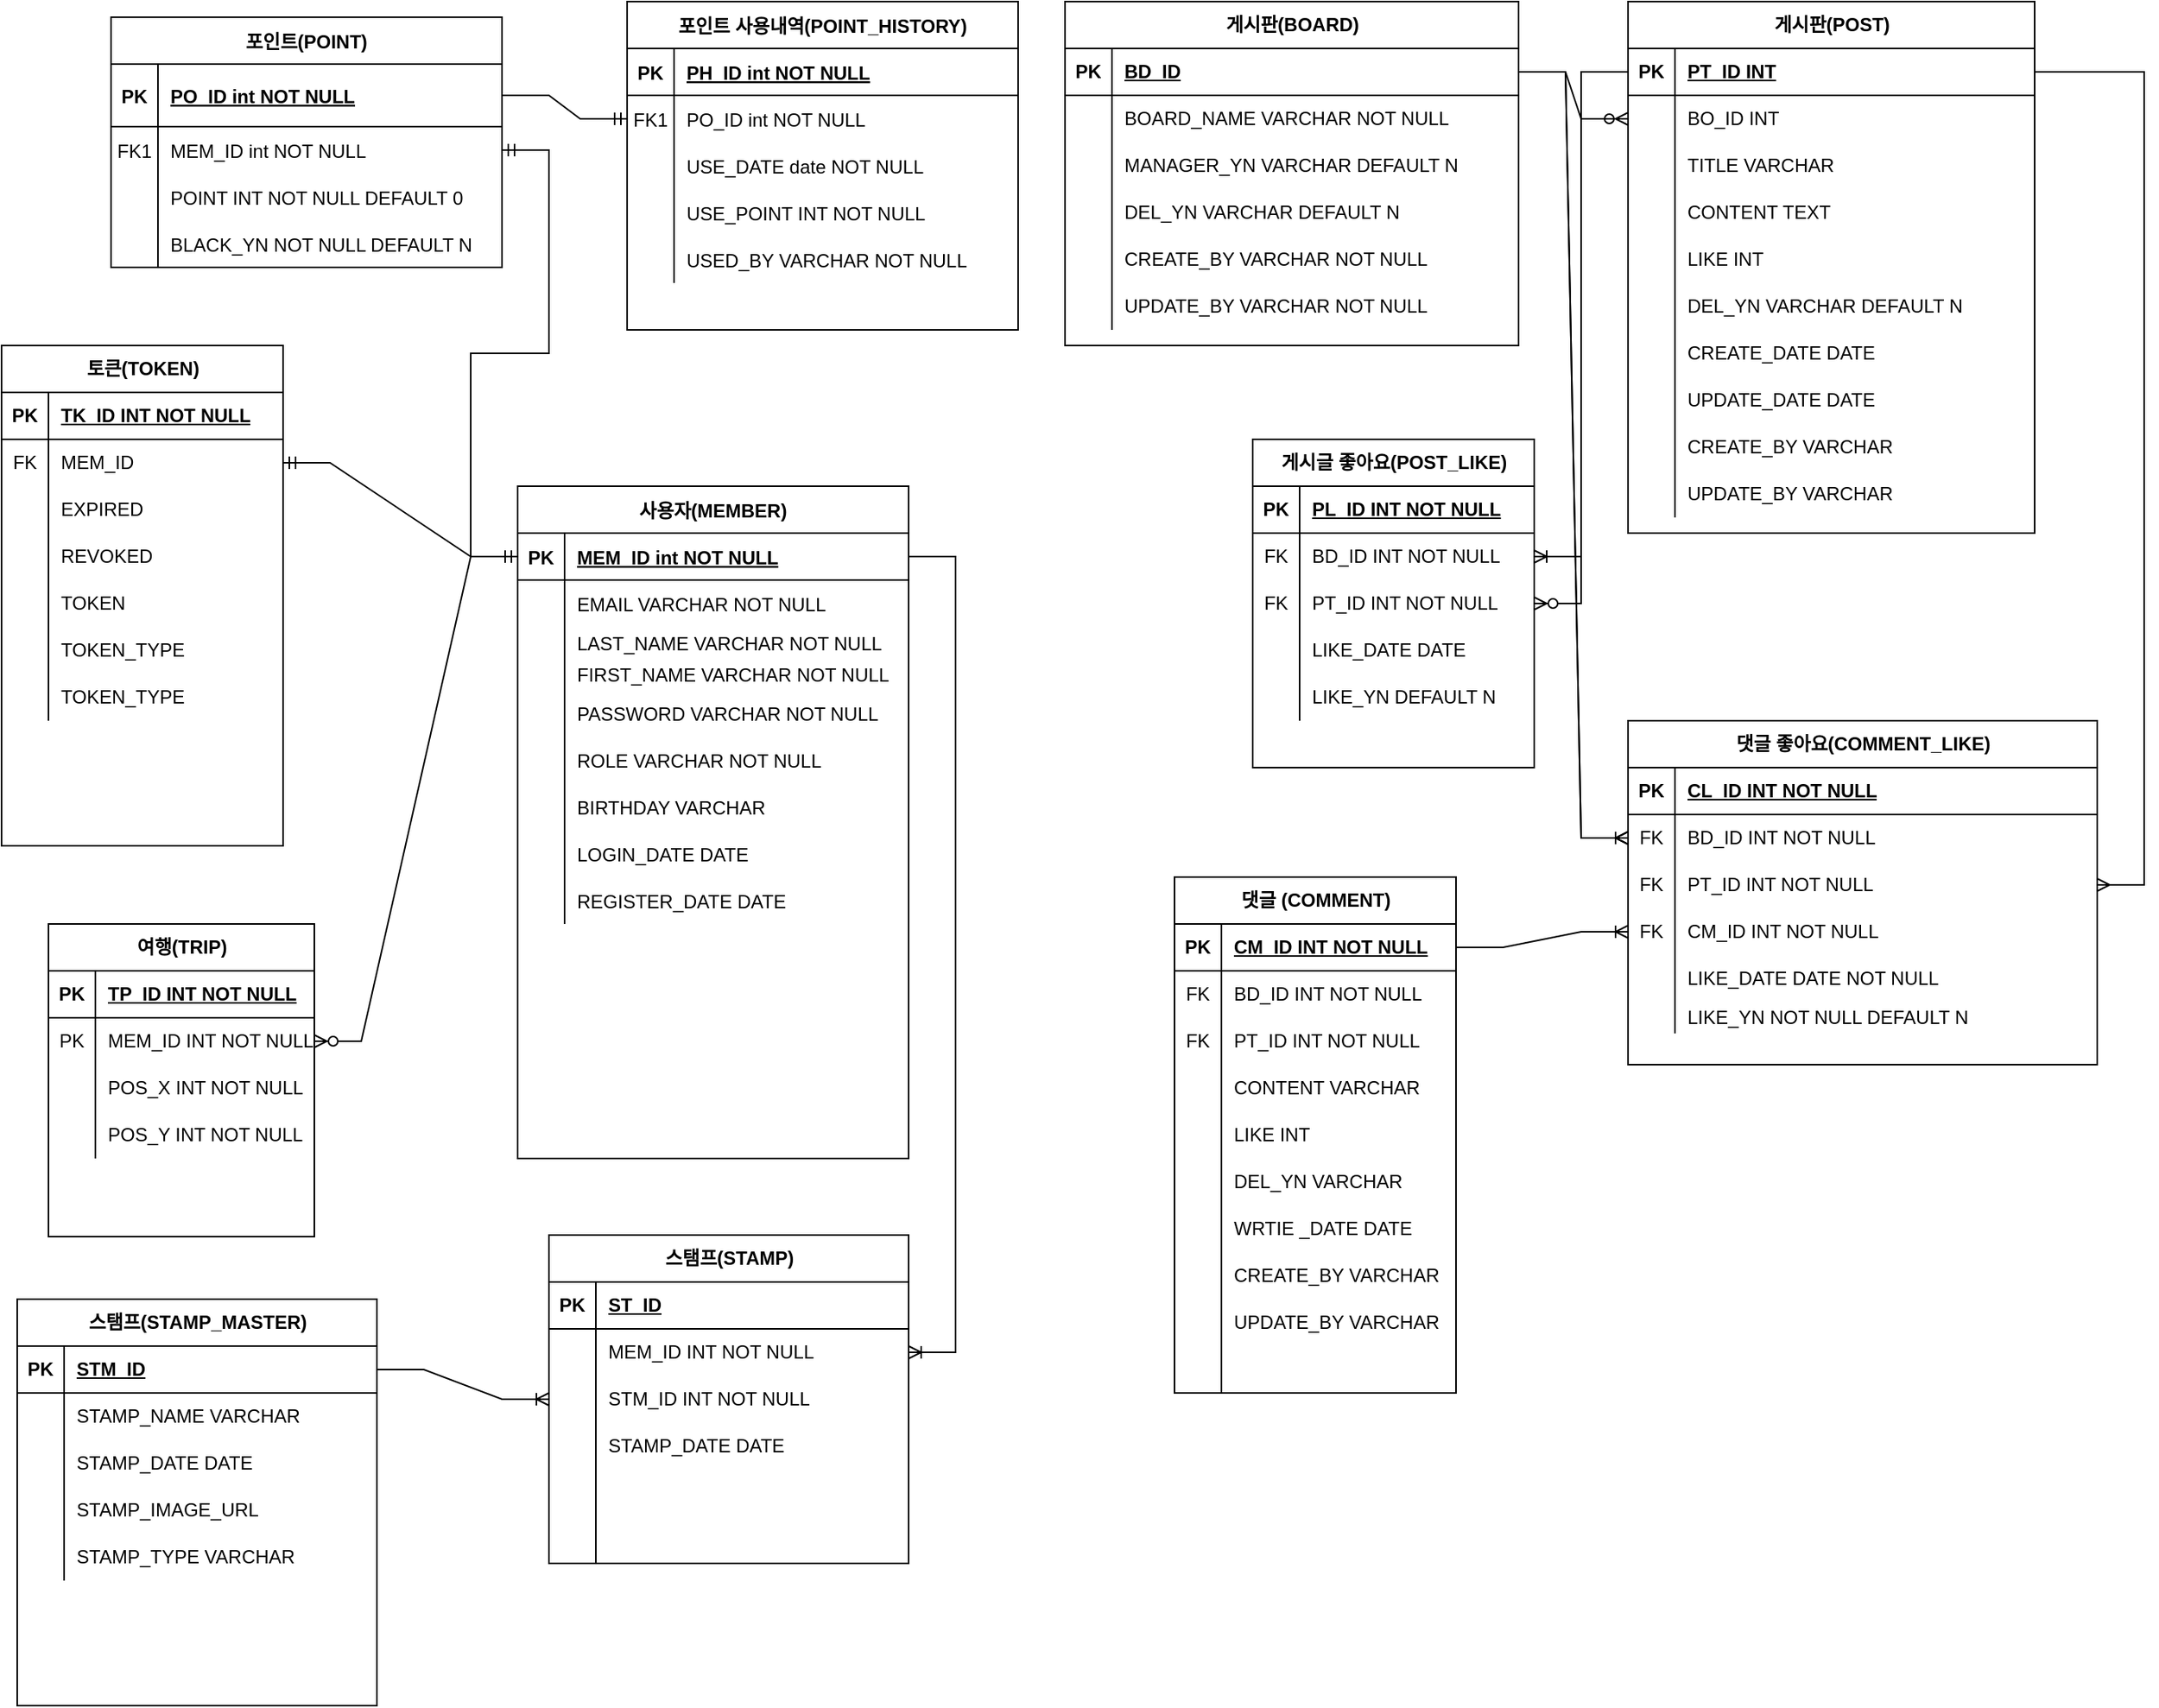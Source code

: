 <mxfile version="21.3.7" type="device">
  <diagram id="R2lEEEUBdFMjLlhIrx00" name="Page-1">
    <mxGraphModel dx="1687" dy="936" grid="1" gridSize="10" guides="1" tooltips="1" connect="1" arrows="1" fold="1" page="1" pageScale="1" pageWidth="1700" pageHeight="1100" math="0" shadow="0" extFonts="Permanent Marker^https://fonts.googleapis.com/css?family=Permanent+Marker">
      <root>
        <mxCell id="0" />
        <mxCell id="1" parent="0" />
        <mxCell id="C-vyLk0tnHw3VtMMgP7b-2" value="사용자(MEMBER)" style="shape=table;startSize=30;container=1;collapsible=1;childLayout=tableLayout;fixedRows=1;rowLines=0;fontStyle=1;align=center;resizeLast=1;" parent="1" vertex="1">
          <mxGeometry x="380" y="320" width="250" height="430" as="geometry" />
        </mxCell>
        <mxCell id="C-vyLk0tnHw3VtMMgP7b-3" value="" style="shape=partialRectangle;collapsible=0;dropTarget=0;pointerEvents=0;fillColor=none;points=[[0,0.5],[1,0.5]];portConstraint=eastwest;top=0;left=0;right=0;bottom=1;" parent="C-vyLk0tnHw3VtMMgP7b-2" vertex="1">
          <mxGeometry y="30" width="250" height="30" as="geometry" />
        </mxCell>
        <mxCell id="C-vyLk0tnHw3VtMMgP7b-4" value="PK" style="shape=partialRectangle;overflow=hidden;connectable=0;fillColor=none;top=0;left=0;bottom=0;right=0;fontStyle=1;" parent="C-vyLk0tnHw3VtMMgP7b-3" vertex="1">
          <mxGeometry width="30" height="30" as="geometry">
            <mxRectangle width="30" height="30" as="alternateBounds" />
          </mxGeometry>
        </mxCell>
        <mxCell id="C-vyLk0tnHw3VtMMgP7b-5" value="MEM_ID int NOT NULL" style="shape=partialRectangle;overflow=hidden;connectable=0;fillColor=none;top=0;left=0;bottom=0;right=0;align=left;spacingLeft=6;fontStyle=5;" parent="C-vyLk0tnHw3VtMMgP7b-3" vertex="1">
          <mxGeometry x="30" width="220" height="30" as="geometry">
            <mxRectangle width="220" height="30" as="alternateBounds" />
          </mxGeometry>
        </mxCell>
        <mxCell id="FpwLg2r2EknqJJ7GQxJa-21" value="" style="shape=partialRectangle;collapsible=0;dropTarget=0;pointerEvents=0;fillColor=none;points=[[0,0.5],[1,0.5]];portConstraint=eastwest;top=0;left=0;right=0;bottom=0;" parent="C-vyLk0tnHw3VtMMgP7b-2" vertex="1">
          <mxGeometry y="60" width="250" height="30" as="geometry" />
        </mxCell>
        <mxCell id="FpwLg2r2EknqJJ7GQxJa-22" value="" style="shape=partialRectangle;overflow=hidden;connectable=0;fillColor=none;top=0;left=0;bottom=0;right=0;" parent="FpwLg2r2EknqJJ7GQxJa-21" vertex="1">
          <mxGeometry width="30" height="30" as="geometry">
            <mxRectangle width="30" height="30" as="alternateBounds" />
          </mxGeometry>
        </mxCell>
        <mxCell id="FpwLg2r2EknqJJ7GQxJa-23" value="EMAIL VARCHAR NOT NULL" style="shape=partialRectangle;overflow=hidden;connectable=0;fillColor=none;top=0;left=0;bottom=0;right=0;align=left;spacingLeft=6;" parent="FpwLg2r2EknqJJ7GQxJa-21" vertex="1">
          <mxGeometry x="30" width="220" height="30" as="geometry">
            <mxRectangle width="220" height="30" as="alternateBounds" />
          </mxGeometry>
        </mxCell>
        <mxCell id="FpwLg2r2EknqJJ7GQxJa-18" value="" style="shape=partialRectangle;collapsible=0;dropTarget=0;pointerEvents=0;fillColor=none;points=[[0,0.5],[1,0.5]];portConstraint=eastwest;top=0;left=0;right=0;bottom=0;" parent="C-vyLk0tnHw3VtMMgP7b-2" vertex="1">
          <mxGeometry y="90" width="250" height="20" as="geometry" />
        </mxCell>
        <mxCell id="FpwLg2r2EknqJJ7GQxJa-19" value="" style="shape=partialRectangle;overflow=hidden;connectable=0;fillColor=none;top=0;left=0;bottom=0;right=0;" parent="FpwLg2r2EknqJJ7GQxJa-18" vertex="1">
          <mxGeometry width="30" height="20" as="geometry">
            <mxRectangle width="30" height="20" as="alternateBounds" />
          </mxGeometry>
        </mxCell>
        <mxCell id="FpwLg2r2EknqJJ7GQxJa-20" value="LAST_NAME VARCHAR NOT NULL" style="shape=partialRectangle;overflow=hidden;connectable=0;fillColor=none;top=0;left=0;bottom=0;right=0;align=left;spacingLeft=6;" parent="FpwLg2r2EknqJJ7GQxJa-18" vertex="1">
          <mxGeometry x="30" width="220" height="20" as="geometry">
            <mxRectangle width="220" height="20" as="alternateBounds" />
          </mxGeometry>
        </mxCell>
        <mxCell id="C-vyLk0tnHw3VtMMgP7b-9" value="" style="shape=partialRectangle;collapsible=0;dropTarget=0;pointerEvents=0;fillColor=none;points=[[0,0.5],[1,0.5]];portConstraint=eastwest;top=0;left=0;right=0;bottom=0;" parent="C-vyLk0tnHw3VtMMgP7b-2" vertex="1">
          <mxGeometry y="110" width="250" height="20" as="geometry" />
        </mxCell>
        <mxCell id="C-vyLk0tnHw3VtMMgP7b-10" value="" style="shape=partialRectangle;overflow=hidden;connectable=0;fillColor=none;top=0;left=0;bottom=0;right=0;" parent="C-vyLk0tnHw3VtMMgP7b-9" vertex="1">
          <mxGeometry width="30" height="20" as="geometry">
            <mxRectangle width="30" height="20" as="alternateBounds" />
          </mxGeometry>
        </mxCell>
        <mxCell id="C-vyLk0tnHw3VtMMgP7b-11" value="FIRST_NAME VARCHAR NOT NULL" style="shape=partialRectangle;overflow=hidden;connectable=0;fillColor=none;top=0;left=0;bottom=0;right=0;align=left;spacingLeft=6;" parent="C-vyLk0tnHw3VtMMgP7b-9" vertex="1">
          <mxGeometry x="30" width="220" height="20" as="geometry">
            <mxRectangle width="220" height="20" as="alternateBounds" />
          </mxGeometry>
        </mxCell>
        <mxCell id="FpwLg2r2EknqJJ7GQxJa-24" value="" style="shape=partialRectangle;collapsible=0;dropTarget=0;pointerEvents=0;fillColor=none;points=[[0,0.5],[1,0.5]];portConstraint=eastwest;top=0;left=0;right=0;bottom=0;" parent="C-vyLk0tnHw3VtMMgP7b-2" vertex="1">
          <mxGeometry y="130" width="250" height="30" as="geometry" />
        </mxCell>
        <mxCell id="FpwLg2r2EknqJJ7GQxJa-25" value="" style="shape=partialRectangle;overflow=hidden;connectable=0;fillColor=none;top=0;left=0;bottom=0;right=0;" parent="FpwLg2r2EknqJJ7GQxJa-24" vertex="1">
          <mxGeometry width="30" height="30" as="geometry">
            <mxRectangle width="30" height="30" as="alternateBounds" />
          </mxGeometry>
        </mxCell>
        <mxCell id="FpwLg2r2EknqJJ7GQxJa-26" value="PASSWORD VARCHAR NOT NULL" style="shape=partialRectangle;overflow=hidden;connectable=0;fillColor=none;top=0;left=0;bottom=0;right=0;align=left;spacingLeft=6;" parent="FpwLg2r2EknqJJ7GQxJa-24" vertex="1">
          <mxGeometry x="30" width="220" height="30" as="geometry">
            <mxRectangle width="220" height="30" as="alternateBounds" />
          </mxGeometry>
        </mxCell>
        <mxCell id="FpwLg2r2EknqJJ7GQxJa-27" value="" style="shape=partialRectangle;collapsible=0;dropTarget=0;pointerEvents=0;fillColor=none;points=[[0,0.5],[1,0.5]];portConstraint=eastwest;top=0;left=0;right=0;bottom=0;" parent="C-vyLk0tnHw3VtMMgP7b-2" vertex="1">
          <mxGeometry y="160" width="250" height="30" as="geometry" />
        </mxCell>
        <mxCell id="FpwLg2r2EknqJJ7GQxJa-28" value="" style="shape=partialRectangle;overflow=hidden;connectable=0;fillColor=none;top=0;left=0;bottom=0;right=0;" parent="FpwLg2r2EknqJJ7GQxJa-27" vertex="1">
          <mxGeometry width="30" height="30" as="geometry">
            <mxRectangle width="30" height="30" as="alternateBounds" />
          </mxGeometry>
        </mxCell>
        <mxCell id="FpwLg2r2EknqJJ7GQxJa-29" value="ROLE VARCHAR NOT NULL" style="shape=partialRectangle;overflow=hidden;connectable=0;fillColor=none;top=0;left=0;bottom=0;right=0;align=left;spacingLeft=6;" parent="FpwLg2r2EknqJJ7GQxJa-27" vertex="1">
          <mxGeometry x="30" width="220" height="30" as="geometry">
            <mxRectangle width="220" height="30" as="alternateBounds" />
          </mxGeometry>
        </mxCell>
        <mxCell id="FpwLg2r2EknqJJ7GQxJa-30" value="" style="shape=partialRectangle;collapsible=0;dropTarget=0;pointerEvents=0;fillColor=none;points=[[0,0.5],[1,0.5]];portConstraint=eastwest;top=0;left=0;right=0;bottom=0;" parent="C-vyLk0tnHw3VtMMgP7b-2" vertex="1">
          <mxGeometry y="190" width="250" height="30" as="geometry" />
        </mxCell>
        <mxCell id="FpwLg2r2EknqJJ7GQxJa-31" value="" style="shape=partialRectangle;overflow=hidden;connectable=0;fillColor=none;top=0;left=0;bottom=0;right=0;" parent="FpwLg2r2EknqJJ7GQxJa-30" vertex="1">
          <mxGeometry width="30" height="30" as="geometry">
            <mxRectangle width="30" height="30" as="alternateBounds" />
          </mxGeometry>
        </mxCell>
        <mxCell id="FpwLg2r2EknqJJ7GQxJa-32" value="BIRTHDAY VARCHAR" style="shape=partialRectangle;overflow=hidden;connectable=0;fillColor=none;top=0;left=0;bottom=0;right=0;align=left;spacingLeft=6;" parent="FpwLg2r2EknqJJ7GQxJa-30" vertex="1">
          <mxGeometry x="30" width="220" height="30" as="geometry">
            <mxRectangle width="220" height="30" as="alternateBounds" />
          </mxGeometry>
        </mxCell>
        <mxCell id="FpwLg2r2EknqJJ7GQxJa-36" value="" style="shape=partialRectangle;collapsible=0;dropTarget=0;pointerEvents=0;fillColor=none;points=[[0,0.5],[1,0.5]];portConstraint=eastwest;top=0;left=0;right=0;bottom=0;" parent="C-vyLk0tnHw3VtMMgP7b-2" vertex="1">
          <mxGeometry y="220" width="250" height="30" as="geometry" />
        </mxCell>
        <mxCell id="FpwLg2r2EknqJJ7GQxJa-37" value="" style="shape=partialRectangle;overflow=hidden;connectable=0;fillColor=none;top=0;left=0;bottom=0;right=0;" parent="FpwLg2r2EknqJJ7GQxJa-36" vertex="1">
          <mxGeometry width="30" height="30" as="geometry">
            <mxRectangle width="30" height="30" as="alternateBounds" />
          </mxGeometry>
        </mxCell>
        <mxCell id="FpwLg2r2EknqJJ7GQxJa-38" value="LOGIN_DATE DATE" style="shape=partialRectangle;overflow=hidden;connectable=0;fillColor=none;top=0;left=0;bottom=0;right=0;align=left;spacingLeft=6;" parent="FpwLg2r2EknqJJ7GQxJa-36" vertex="1">
          <mxGeometry x="30" width="220" height="30" as="geometry">
            <mxRectangle width="220" height="30" as="alternateBounds" />
          </mxGeometry>
        </mxCell>
        <mxCell id="FpwLg2r2EknqJJ7GQxJa-39" value="" style="shape=partialRectangle;collapsible=0;dropTarget=0;pointerEvents=0;fillColor=none;points=[[0,0.5],[1,0.5]];portConstraint=eastwest;top=0;left=0;right=0;bottom=0;" parent="C-vyLk0tnHw3VtMMgP7b-2" vertex="1">
          <mxGeometry y="250" width="250" height="30" as="geometry" />
        </mxCell>
        <mxCell id="FpwLg2r2EknqJJ7GQxJa-40" value="" style="shape=partialRectangle;overflow=hidden;connectable=0;fillColor=none;top=0;left=0;bottom=0;right=0;" parent="FpwLg2r2EknqJJ7GQxJa-39" vertex="1">
          <mxGeometry width="30" height="30" as="geometry">
            <mxRectangle width="30" height="30" as="alternateBounds" />
          </mxGeometry>
        </mxCell>
        <mxCell id="FpwLg2r2EknqJJ7GQxJa-41" value="REGISTER_DATE DATE" style="shape=partialRectangle;overflow=hidden;connectable=0;fillColor=none;top=0;left=0;bottom=0;right=0;align=left;spacingLeft=6;" parent="FpwLg2r2EknqJJ7GQxJa-39" vertex="1">
          <mxGeometry x="30" width="220" height="30" as="geometry">
            <mxRectangle width="220" height="30" as="alternateBounds" />
          </mxGeometry>
        </mxCell>
        <mxCell id="C-vyLk0tnHw3VtMMgP7b-13" value="포인트(POINT)" style="shape=table;startSize=30;container=1;collapsible=1;childLayout=tableLayout;fixedRows=1;rowLines=0;fontStyle=1;align=center;resizeLast=1;" parent="1" vertex="1">
          <mxGeometry x="120" y="20" width="250" height="160" as="geometry" />
        </mxCell>
        <mxCell id="C-vyLk0tnHw3VtMMgP7b-14" value="" style="shape=partialRectangle;collapsible=0;dropTarget=0;pointerEvents=0;fillColor=none;points=[[0,0.5],[1,0.5]];portConstraint=eastwest;top=0;left=0;right=0;bottom=1;" parent="C-vyLk0tnHw3VtMMgP7b-13" vertex="1">
          <mxGeometry y="30" width="250" height="40" as="geometry" />
        </mxCell>
        <mxCell id="C-vyLk0tnHw3VtMMgP7b-15" value="PK" style="shape=partialRectangle;overflow=hidden;connectable=0;fillColor=none;top=0;left=0;bottom=0;right=0;fontStyle=1;" parent="C-vyLk0tnHw3VtMMgP7b-14" vertex="1">
          <mxGeometry width="30" height="40" as="geometry">
            <mxRectangle width="30" height="40" as="alternateBounds" />
          </mxGeometry>
        </mxCell>
        <mxCell id="C-vyLk0tnHw3VtMMgP7b-16" value="PO_ID int NOT NULL " style="shape=partialRectangle;overflow=hidden;connectable=0;fillColor=none;top=0;left=0;bottom=0;right=0;align=left;spacingLeft=6;fontStyle=5;" parent="C-vyLk0tnHw3VtMMgP7b-14" vertex="1">
          <mxGeometry x="30" width="220" height="40" as="geometry">
            <mxRectangle width="220" height="40" as="alternateBounds" />
          </mxGeometry>
        </mxCell>
        <mxCell id="C-vyLk0tnHw3VtMMgP7b-17" value="" style="shape=partialRectangle;collapsible=0;dropTarget=0;pointerEvents=0;fillColor=none;points=[[0,0.5],[1,0.5]];portConstraint=eastwest;top=0;left=0;right=0;bottom=0;" parent="C-vyLk0tnHw3VtMMgP7b-13" vertex="1">
          <mxGeometry y="70" width="250" height="30" as="geometry" />
        </mxCell>
        <mxCell id="C-vyLk0tnHw3VtMMgP7b-18" value="FK1" style="shape=partialRectangle;overflow=hidden;connectable=0;fillColor=none;top=0;left=0;bottom=0;right=0;" parent="C-vyLk0tnHw3VtMMgP7b-17" vertex="1">
          <mxGeometry width="30" height="30" as="geometry">
            <mxRectangle width="30" height="30" as="alternateBounds" />
          </mxGeometry>
        </mxCell>
        <mxCell id="C-vyLk0tnHw3VtMMgP7b-19" value="MEM_ID int NOT NULL" style="shape=partialRectangle;overflow=hidden;connectable=0;fillColor=none;top=0;left=0;bottom=0;right=0;align=left;spacingLeft=6;" parent="C-vyLk0tnHw3VtMMgP7b-17" vertex="1">
          <mxGeometry x="30" width="220" height="30" as="geometry">
            <mxRectangle width="220" height="30" as="alternateBounds" />
          </mxGeometry>
        </mxCell>
        <mxCell id="C-vyLk0tnHw3VtMMgP7b-20" value="" style="shape=partialRectangle;collapsible=0;dropTarget=0;pointerEvents=0;fillColor=none;points=[[0,0.5],[1,0.5]];portConstraint=eastwest;top=0;left=0;right=0;bottom=0;" parent="C-vyLk0tnHw3VtMMgP7b-13" vertex="1">
          <mxGeometry y="100" width="250" height="30" as="geometry" />
        </mxCell>
        <mxCell id="C-vyLk0tnHw3VtMMgP7b-21" value="" style="shape=partialRectangle;overflow=hidden;connectable=0;fillColor=none;top=0;left=0;bottom=0;right=0;" parent="C-vyLk0tnHw3VtMMgP7b-20" vertex="1">
          <mxGeometry width="30" height="30" as="geometry">
            <mxRectangle width="30" height="30" as="alternateBounds" />
          </mxGeometry>
        </mxCell>
        <mxCell id="C-vyLk0tnHw3VtMMgP7b-22" value="POINT INT NOT NULL DEFAULT 0" style="shape=partialRectangle;overflow=hidden;connectable=0;fillColor=none;top=0;left=0;bottom=0;right=0;align=left;spacingLeft=6;" parent="C-vyLk0tnHw3VtMMgP7b-20" vertex="1">
          <mxGeometry x="30" width="220" height="30" as="geometry">
            <mxRectangle width="220" height="30" as="alternateBounds" />
          </mxGeometry>
        </mxCell>
        <mxCell id="FpwLg2r2EknqJJ7GQxJa-43" value="" style="shape=partialRectangle;collapsible=0;dropTarget=0;pointerEvents=0;fillColor=none;points=[[0,0.5],[1,0.5]];portConstraint=eastwest;top=0;left=0;right=0;bottom=0;" parent="C-vyLk0tnHw3VtMMgP7b-13" vertex="1">
          <mxGeometry y="130" width="250" height="30" as="geometry" />
        </mxCell>
        <mxCell id="FpwLg2r2EknqJJ7GQxJa-44" value="" style="shape=partialRectangle;overflow=hidden;connectable=0;fillColor=none;top=0;left=0;bottom=0;right=0;" parent="FpwLg2r2EknqJJ7GQxJa-43" vertex="1">
          <mxGeometry width="30" height="30" as="geometry">
            <mxRectangle width="30" height="30" as="alternateBounds" />
          </mxGeometry>
        </mxCell>
        <mxCell id="FpwLg2r2EknqJJ7GQxJa-45" value="BLACK_YN NOT NULL DEFAULT N" style="shape=partialRectangle;overflow=hidden;connectable=0;fillColor=none;top=0;left=0;bottom=0;right=0;align=left;spacingLeft=6;" parent="FpwLg2r2EknqJJ7GQxJa-43" vertex="1">
          <mxGeometry x="30" width="220" height="30" as="geometry">
            <mxRectangle width="220" height="30" as="alternateBounds" />
          </mxGeometry>
        </mxCell>
        <mxCell id="Pad7BJamEpuI91eWN2Ii-2" value="포인트 사용내역(POINT_HISTORY)" style="shape=table;startSize=30;container=1;collapsible=1;childLayout=tableLayout;fixedRows=1;rowLines=0;fontStyle=1;align=center;resizeLast=1;" parent="1" vertex="1">
          <mxGeometry x="450" y="10" width="250" height="210" as="geometry" />
        </mxCell>
        <mxCell id="Pad7BJamEpuI91eWN2Ii-3" value="" style="shape=partialRectangle;collapsible=0;dropTarget=0;pointerEvents=0;fillColor=none;points=[[0,0.5],[1,0.5]];portConstraint=eastwest;top=0;left=0;right=0;bottom=1;" parent="Pad7BJamEpuI91eWN2Ii-2" vertex="1">
          <mxGeometry y="30" width="250" height="30" as="geometry" />
        </mxCell>
        <mxCell id="Pad7BJamEpuI91eWN2Ii-4" value="PK" style="shape=partialRectangle;overflow=hidden;connectable=0;fillColor=none;top=0;left=0;bottom=0;right=0;fontStyle=1;" parent="Pad7BJamEpuI91eWN2Ii-3" vertex="1">
          <mxGeometry width="30" height="30" as="geometry">
            <mxRectangle width="30" height="30" as="alternateBounds" />
          </mxGeometry>
        </mxCell>
        <mxCell id="Pad7BJamEpuI91eWN2Ii-5" value="PH_ID int NOT NULL " style="shape=partialRectangle;overflow=hidden;connectable=0;fillColor=none;top=0;left=0;bottom=0;right=0;align=left;spacingLeft=6;fontStyle=5;" parent="Pad7BJamEpuI91eWN2Ii-3" vertex="1">
          <mxGeometry x="30" width="220" height="30" as="geometry">
            <mxRectangle width="220" height="30" as="alternateBounds" />
          </mxGeometry>
        </mxCell>
        <mxCell id="Pad7BJamEpuI91eWN2Ii-6" value="" style="shape=partialRectangle;collapsible=0;dropTarget=0;pointerEvents=0;fillColor=none;points=[[0,0.5],[1,0.5]];portConstraint=eastwest;top=0;left=0;right=0;bottom=0;" parent="Pad7BJamEpuI91eWN2Ii-2" vertex="1">
          <mxGeometry y="60" width="250" height="30" as="geometry" />
        </mxCell>
        <mxCell id="Pad7BJamEpuI91eWN2Ii-7" value="FK1" style="shape=partialRectangle;overflow=hidden;connectable=0;fillColor=none;top=0;left=0;bottom=0;right=0;" parent="Pad7BJamEpuI91eWN2Ii-6" vertex="1">
          <mxGeometry width="30" height="30" as="geometry">
            <mxRectangle width="30" height="30" as="alternateBounds" />
          </mxGeometry>
        </mxCell>
        <mxCell id="Pad7BJamEpuI91eWN2Ii-8" value="PO_ID int NOT NULL" style="shape=partialRectangle;overflow=hidden;connectable=0;fillColor=none;top=0;left=0;bottom=0;right=0;align=left;spacingLeft=6;" parent="Pad7BJamEpuI91eWN2Ii-6" vertex="1">
          <mxGeometry x="30" width="220" height="30" as="geometry">
            <mxRectangle width="220" height="30" as="alternateBounds" />
          </mxGeometry>
        </mxCell>
        <mxCell id="Pad7BJamEpuI91eWN2Ii-9" value="" style="shape=partialRectangle;collapsible=0;dropTarget=0;pointerEvents=0;fillColor=none;points=[[0,0.5],[1,0.5]];portConstraint=eastwest;top=0;left=0;right=0;bottom=0;" parent="Pad7BJamEpuI91eWN2Ii-2" vertex="1">
          <mxGeometry y="90" width="250" height="30" as="geometry" />
        </mxCell>
        <mxCell id="Pad7BJamEpuI91eWN2Ii-10" value="" style="shape=partialRectangle;overflow=hidden;connectable=0;fillColor=none;top=0;left=0;bottom=0;right=0;" parent="Pad7BJamEpuI91eWN2Ii-9" vertex="1">
          <mxGeometry width="30" height="30" as="geometry">
            <mxRectangle width="30" height="30" as="alternateBounds" />
          </mxGeometry>
        </mxCell>
        <mxCell id="Pad7BJamEpuI91eWN2Ii-11" value="USE_DATE date NOT NULL" style="shape=partialRectangle;overflow=hidden;connectable=0;fillColor=none;top=0;left=0;bottom=0;right=0;align=left;spacingLeft=6;" parent="Pad7BJamEpuI91eWN2Ii-9" vertex="1">
          <mxGeometry x="30" width="220" height="30" as="geometry">
            <mxRectangle width="220" height="30" as="alternateBounds" />
          </mxGeometry>
        </mxCell>
        <mxCell id="FpwLg2r2EknqJJ7GQxJa-49" value="" style="shape=partialRectangle;collapsible=0;dropTarget=0;pointerEvents=0;fillColor=none;points=[[0,0.5],[1,0.5]];portConstraint=eastwest;top=0;left=0;right=0;bottom=0;" parent="Pad7BJamEpuI91eWN2Ii-2" vertex="1">
          <mxGeometry y="120" width="250" height="30" as="geometry" />
        </mxCell>
        <mxCell id="FpwLg2r2EknqJJ7GQxJa-50" value="" style="shape=partialRectangle;overflow=hidden;connectable=0;fillColor=none;top=0;left=0;bottom=0;right=0;" parent="FpwLg2r2EknqJJ7GQxJa-49" vertex="1">
          <mxGeometry width="30" height="30" as="geometry">
            <mxRectangle width="30" height="30" as="alternateBounds" />
          </mxGeometry>
        </mxCell>
        <mxCell id="FpwLg2r2EknqJJ7GQxJa-51" value="USE_POINT INT NOT NULL" style="shape=partialRectangle;overflow=hidden;connectable=0;fillColor=none;top=0;left=0;bottom=0;right=0;align=left;spacingLeft=6;" parent="FpwLg2r2EknqJJ7GQxJa-49" vertex="1">
          <mxGeometry x="30" width="220" height="30" as="geometry">
            <mxRectangle width="220" height="30" as="alternateBounds" />
          </mxGeometry>
        </mxCell>
        <mxCell id="FpwLg2r2EknqJJ7GQxJa-105" value="" style="shape=partialRectangle;collapsible=0;dropTarget=0;pointerEvents=0;fillColor=none;points=[[0,0.5],[1,0.5]];portConstraint=eastwest;top=0;left=0;right=0;bottom=0;" parent="Pad7BJamEpuI91eWN2Ii-2" vertex="1">
          <mxGeometry y="150" width="250" height="30" as="geometry" />
        </mxCell>
        <mxCell id="FpwLg2r2EknqJJ7GQxJa-106" value="" style="shape=partialRectangle;overflow=hidden;connectable=0;fillColor=none;top=0;left=0;bottom=0;right=0;" parent="FpwLg2r2EknqJJ7GQxJa-105" vertex="1">
          <mxGeometry width="30" height="30" as="geometry">
            <mxRectangle width="30" height="30" as="alternateBounds" />
          </mxGeometry>
        </mxCell>
        <mxCell id="FpwLg2r2EknqJJ7GQxJa-107" value="USED_BY VARCHAR NOT NULL" style="shape=partialRectangle;overflow=hidden;connectable=0;fillColor=none;top=0;left=0;bottom=0;right=0;align=left;spacingLeft=6;" parent="FpwLg2r2EknqJJ7GQxJa-105" vertex="1">
          <mxGeometry x="30" width="220" height="30" as="geometry">
            <mxRectangle width="220" height="30" as="alternateBounds" />
          </mxGeometry>
        </mxCell>
        <mxCell id="FpwLg2r2EknqJJ7GQxJa-52" value="토큰(TOKEN)" style="shape=table;startSize=30;container=1;collapsible=1;childLayout=tableLayout;fixedRows=1;rowLines=0;fontStyle=1;align=center;resizeLast=1;html=1;" parent="1" vertex="1">
          <mxGeometry x="50" y="230" width="180" height="320" as="geometry" />
        </mxCell>
        <mxCell id="FpwLg2r2EknqJJ7GQxJa-53" value="" style="shape=tableRow;horizontal=0;startSize=0;swimlaneHead=0;swimlaneBody=0;fillColor=none;collapsible=0;dropTarget=0;points=[[0,0.5],[1,0.5]];portConstraint=eastwest;top=0;left=0;right=0;bottom=1;" parent="FpwLg2r2EknqJJ7GQxJa-52" vertex="1">
          <mxGeometry y="30" width="180" height="30" as="geometry" />
        </mxCell>
        <mxCell id="FpwLg2r2EknqJJ7GQxJa-54" value="PK" style="shape=partialRectangle;connectable=0;fillColor=none;top=0;left=0;bottom=0;right=0;fontStyle=1;overflow=hidden;whiteSpace=wrap;html=1;" parent="FpwLg2r2EknqJJ7GQxJa-53" vertex="1">
          <mxGeometry width="30" height="30" as="geometry">
            <mxRectangle width="30" height="30" as="alternateBounds" />
          </mxGeometry>
        </mxCell>
        <mxCell id="FpwLg2r2EknqJJ7GQxJa-55" value="TK_ID INT NOT NULL" style="shape=partialRectangle;connectable=0;fillColor=none;top=0;left=0;bottom=0;right=0;align=left;spacingLeft=6;fontStyle=5;overflow=hidden;whiteSpace=wrap;html=1;" parent="FpwLg2r2EknqJJ7GQxJa-53" vertex="1">
          <mxGeometry x="30" width="150" height="30" as="geometry">
            <mxRectangle width="150" height="30" as="alternateBounds" />
          </mxGeometry>
        </mxCell>
        <mxCell id="FpwLg2r2EknqJJ7GQxJa-56" value="" style="shape=tableRow;horizontal=0;startSize=0;swimlaneHead=0;swimlaneBody=0;fillColor=none;collapsible=0;dropTarget=0;points=[[0,0.5],[1,0.5]];portConstraint=eastwest;top=0;left=0;right=0;bottom=0;" parent="FpwLg2r2EknqJJ7GQxJa-52" vertex="1">
          <mxGeometry y="60" width="180" height="30" as="geometry" />
        </mxCell>
        <mxCell id="FpwLg2r2EknqJJ7GQxJa-57" value="FK" style="shape=partialRectangle;connectable=0;fillColor=none;top=0;left=0;bottom=0;right=0;editable=1;overflow=hidden;whiteSpace=wrap;html=1;" parent="FpwLg2r2EknqJJ7GQxJa-56" vertex="1">
          <mxGeometry width="30" height="30" as="geometry">
            <mxRectangle width="30" height="30" as="alternateBounds" />
          </mxGeometry>
        </mxCell>
        <mxCell id="FpwLg2r2EknqJJ7GQxJa-58" value="MEM_ID" style="shape=partialRectangle;connectable=0;fillColor=none;top=0;left=0;bottom=0;right=0;align=left;spacingLeft=6;overflow=hidden;whiteSpace=wrap;html=1;" parent="FpwLg2r2EknqJJ7GQxJa-56" vertex="1">
          <mxGeometry x="30" width="150" height="30" as="geometry">
            <mxRectangle width="150" height="30" as="alternateBounds" />
          </mxGeometry>
        </mxCell>
        <mxCell id="FpwLg2r2EknqJJ7GQxJa-71" value="" style="shape=tableRow;horizontal=0;startSize=0;swimlaneHead=0;swimlaneBody=0;fillColor=none;collapsible=0;dropTarget=0;points=[[0,0.5],[1,0.5]];portConstraint=eastwest;top=0;left=0;right=0;bottom=0;" parent="FpwLg2r2EknqJJ7GQxJa-52" vertex="1">
          <mxGeometry y="90" width="180" height="30" as="geometry" />
        </mxCell>
        <mxCell id="FpwLg2r2EknqJJ7GQxJa-72" value="" style="shape=partialRectangle;connectable=0;fillColor=none;top=0;left=0;bottom=0;right=0;editable=1;overflow=hidden;whiteSpace=wrap;html=1;" parent="FpwLg2r2EknqJJ7GQxJa-71" vertex="1">
          <mxGeometry width="30" height="30" as="geometry">
            <mxRectangle width="30" height="30" as="alternateBounds" />
          </mxGeometry>
        </mxCell>
        <mxCell id="FpwLg2r2EknqJJ7GQxJa-73" value="EXPIRED" style="shape=partialRectangle;connectable=0;fillColor=none;top=0;left=0;bottom=0;right=0;align=left;spacingLeft=6;overflow=hidden;whiteSpace=wrap;html=1;" parent="FpwLg2r2EknqJJ7GQxJa-71" vertex="1">
          <mxGeometry x="30" width="150" height="30" as="geometry">
            <mxRectangle width="150" height="30" as="alternateBounds" />
          </mxGeometry>
        </mxCell>
        <mxCell id="FpwLg2r2EknqJJ7GQxJa-59" value="" style="shape=tableRow;horizontal=0;startSize=0;swimlaneHead=0;swimlaneBody=0;fillColor=none;collapsible=0;dropTarget=0;points=[[0,0.5],[1,0.5]];portConstraint=eastwest;top=0;left=0;right=0;bottom=0;" parent="FpwLg2r2EknqJJ7GQxJa-52" vertex="1">
          <mxGeometry y="120" width="180" height="30" as="geometry" />
        </mxCell>
        <mxCell id="FpwLg2r2EknqJJ7GQxJa-60" value="" style="shape=partialRectangle;connectable=0;fillColor=none;top=0;left=0;bottom=0;right=0;editable=1;overflow=hidden;whiteSpace=wrap;html=1;" parent="FpwLg2r2EknqJJ7GQxJa-59" vertex="1">
          <mxGeometry width="30" height="30" as="geometry">
            <mxRectangle width="30" height="30" as="alternateBounds" />
          </mxGeometry>
        </mxCell>
        <mxCell id="FpwLg2r2EknqJJ7GQxJa-61" value="REVOKED" style="shape=partialRectangle;connectable=0;fillColor=none;top=0;left=0;bottom=0;right=0;align=left;spacingLeft=6;overflow=hidden;whiteSpace=wrap;html=1;" parent="FpwLg2r2EknqJJ7GQxJa-59" vertex="1">
          <mxGeometry x="30" width="150" height="30" as="geometry">
            <mxRectangle width="150" height="30" as="alternateBounds" />
          </mxGeometry>
        </mxCell>
        <mxCell id="FpwLg2r2EknqJJ7GQxJa-62" value="" style="shape=tableRow;horizontal=0;startSize=0;swimlaneHead=0;swimlaneBody=0;fillColor=none;collapsible=0;dropTarget=0;points=[[0,0.5],[1,0.5]];portConstraint=eastwest;top=0;left=0;right=0;bottom=0;" parent="FpwLg2r2EknqJJ7GQxJa-52" vertex="1">
          <mxGeometry y="150" width="180" height="30" as="geometry" />
        </mxCell>
        <mxCell id="FpwLg2r2EknqJJ7GQxJa-63" value="" style="shape=partialRectangle;connectable=0;fillColor=none;top=0;left=0;bottom=0;right=0;editable=1;overflow=hidden;whiteSpace=wrap;html=1;" parent="FpwLg2r2EknqJJ7GQxJa-62" vertex="1">
          <mxGeometry width="30" height="30" as="geometry">
            <mxRectangle width="30" height="30" as="alternateBounds" />
          </mxGeometry>
        </mxCell>
        <mxCell id="FpwLg2r2EknqJJ7GQxJa-64" value="TOKEN" style="shape=partialRectangle;connectable=0;fillColor=none;top=0;left=0;bottom=0;right=0;align=left;spacingLeft=6;overflow=hidden;whiteSpace=wrap;html=1;" parent="FpwLg2r2EknqJJ7GQxJa-62" vertex="1">
          <mxGeometry x="30" width="150" height="30" as="geometry">
            <mxRectangle width="150" height="30" as="alternateBounds" />
          </mxGeometry>
        </mxCell>
        <mxCell id="FpwLg2r2EknqJJ7GQxJa-65" value="" style="shape=tableRow;horizontal=0;startSize=0;swimlaneHead=0;swimlaneBody=0;fillColor=none;collapsible=0;dropTarget=0;points=[[0,0.5],[1,0.5]];portConstraint=eastwest;top=0;left=0;right=0;bottom=0;" parent="FpwLg2r2EknqJJ7GQxJa-52" vertex="1">
          <mxGeometry y="180" width="180" height="30" as="geometry" />
        </mxCell>
        <mxCell id="FpwLg2r2EknqJJ7GQxJa-66" value="" style="shape=partialRectangle;connectable=0;fillColor=none;top=0;left=0;bottom=0;right=0;editable=1;overflow=hidden;whiteSpace=wrap;html=1;" parent="FpwLg2r2EknqJJ7GQxJa-65" vertex="1">
          <mxGeometry width="30" height="30" as="geometry">
            <mxRectangle width="30" height="30" as="alternateBounds" />
          </mxGeometry>
        </mxCell>
        <mxCell id="FpwLg2r2EknqJJ7GQxJa-67" value="TOKEN_TYPE" style="shape=partialRectangle;connectable=0;fillColor=none;top=0;left=0;bottom=0;right=0;align=left;spacingLeft=6;overflow=hidden;whiteSpace=wrap;html=1;" parent="FpwLg2r2EknqJJ7GQxJa-65" vertex="1">
          <mxGeometry x="30" width="150" height="30" as="geometry">
            <mxRectangle width="150" height="30" as="alternateBounds" />
          </mxGeometry>
        </mxCell>
        <mxCell id="FpwLg2r2EknqJJ7GQxJa-68" value="" style="shape=tableRow;horizontal=0;startSize=0;swimlaneHead=0;swimlaneBody=0;fillColor=none;collapsible=0;dropTarget=0;points=[[0,0.5],[1,0.5]];portConstraint=eastwest;top=0;left=0;right=0;bottom=0;" parent="FpwLg2r2EknqJJ7GQxJa-52" vertex="1">
          <mxGeometry y="210" width="180" height="30" as="geometry" />
        </mxCell>
        <mxCell id="FpwLg2r2EknqJJ7GQxJa-69" value="" style="shape=partialRectangle;connectable=0;fillColor=none;top=0;left=0;bottom=0;right=0;editable=1;overflow=hidden;whiteSpace=wrap;html=1;" parent="FpwLg2r2EknqJJ7GQxJa-68" vertex="1">
          <mxGeometry width="30" height="30" as="geometry">
            <mxRectangle width="30" height="30" as="alternateBounds" />
          </mxGeometry>
        </mxCell>
        <mxCell id="FpwLg2r2EknqJJ7GQxJa-70" value="TOKEN_TYPE" style="shape=partialRectangle;connectable=0;fillColor=none;top=0;left=0;bottom=0;right=0;align=left;spacingLeft=6;overflow=hidden;whiteSpace=wrap;html=1;" parent="FpwLg2r2EknqJJ7GQxJa-68" vertex="1">
          <mxGeometry x="30" width="150" height="30" as="geometry">
            <mxRectangle width="150" height="30" as="alternateBounds" />
          </mxGeometry>
        </mxCell>
        <mxCell id="FpwLg2r2EknqJJ7GQxJa-75" value="" style="edgeStyle=entityRelationEdgeStyle;fontSize=12;html=1;endArrow=ERmandOne;startArrow=ERmandOne;rounded=0;entryX=0;entryY=0.5;entryDx=0;entryDy=0;exitX=1;exitY=0.5;exitDx=0;exitDy=0;" parent="1" source="FpwLg2r2EknqJJ7GQxJa-56" target="C-vyLk0tnHw3VtMMgP7b-3" edge="1">
          <mxGeometry width="100" height="100" relative="1" as="geometry">
            <mxPoint x="380" y="425" as="sourcePoint" />
            <mxPoint x="480" y="325" as="targetPoint" />
          </mxGeometry>
        </mxCell>
        <mxCell id="FpwLg2r2EknqJJ7GQxJa-77" value="" style="edgeStyle=entityRelationEdgeStyle;fontSize=12;html=1;endArrow=ERmandOne;rounded=0;entryX=0;entryY=0.5;entryDx=0;entryDy=0;" parent="1" target="Pad7BJamEpuI91eWN2Ii-6" edge="1">
          <mxGeometry width="100" height="100" relative="1" as="geometry">
            <mxPoint x="370" y="70" as="sourcePoint" />
            <mxPoint x="470" y="-30" as="targetPoint" />
          </mxGeometry>
        </mxCell>
        <mxCell id="FpwLg2r2EknqJJ7GQxJa-78" value="" style="edgeStyle=entityRelationEdgeStyle;fontSize=12;html=1;endArrow=ERmandOne;startArrow=ERmandOne;rounded=0;exitX=1;exitY=0.5;exitDx=0;exitDy=0;entryX=0;entryY=0.5;entryDx=0;entryDy=0;" parent="1" source="C-vyLk0tnHw3VtMMgP7b-17" target="C-vyLk0tnHw3VtMMgP7b-3" edge="1">
          <mxGeometry width="100" height="100" relative="1" as="geometry">
            <mxPoint x="350" y="310" as="sourcePoint" />
            <mxPoint x="450" y="210" as="targetPoint" />
          </mxGeometry>
        </mxCell>
        <mxCell id="FpwLg2r2EknqJJ7GQxJa-79" value="게시판(BOARD)" style="shape=table;startSize=30;container=1;collapsible=1;childLayout=tableLayout;fixedRows=1;rowLines=0;fontStyle=1;align=center;resizeLast=1;html=1;" parent="1" vertex="1">
          <mxGeometry x="730" y="10" width="290" height="220" as="geometry" />
        </mxCell>
        <mxCell id="FpwLg2r2EknqJJ7GQxJa-80" value="" style="shape=tableRow;horizontal=0;startSize=0;swimlaneHead=0;swimlaneBody=0;fillColor=none;collapsible=0;dropTarget=0;points=[[0,0.5],[1,0.5]];portConstraint=eastwest;top=0;left=0;right=0;bottom=1;" parent="FpwLg2r2EknqJJ7GQxJa-79" vertex="1">
          <mxGeometry y="30" width="290" height="30" as="geometry" />
        </mxCell>
        <mxCell id="FpwLg2r2EknqJJ7GQxJa-81" value="PK" style="shape=partialRectangle;connectable=0;fillColor=none;top=0;left=0;bottom=0;right=0;fontStyle=1;overflow=hidden;whiteSpace=wrap;html=1;" parent="FpwLg2r2EknqJJ7GQxJa-80" vertex="1">
          <mxGeometry width="30" height="30" as="geometry">
            <mxRectangle width="30" height="30" as="alternateBounds" />
          </mxGeometry>
        </mxCell>
        <mxCell id="FpwLg2r2EknqJJ7GQxJa-82" value="BD_ID" style="shape=partialRectangle;connectable=0;fillColor=none;top=0;left=0;bottom=0;right=0;align=left;spacingLeft=6;fontStyle=5;overflow=hidden;whiteSpace=wrap;html=1;" parent="FpwLg2r2EknqJJ7GQxJa-80" vertex="1">
          <mxGeometry x="30" width="260" height="30" as="geometry">
            <mxRectangle width="260" height="30" as="alternateBounds" />
          </mxGeometry>
        </mxCell>
        <mxCell id="FpwLg2r2EknqJJ7GQxJa-83" value="" style="shape=tableRow;horizontal=0;startSize=0;swimlaneHead=0;swimlaneBody=0;fillColor=none;collapsible=0;dropTarget=0;points=[[0,0.5],[1,0.5]];portConstraint=eastwest;top=0;left=0;right=0;bottom=0;" parent="FpwLg2r2EknqJJ7GQxJa-79" vertex="1">
          <mxGeometry y="60" width="290" height="30" as="geometry" />
        </mxCell>
        <mxCell id="FpwLg2r2EknqJJ7GQxJa-84" value="" style="shape=partialRectangle;connectable=0;fillColor=none;top=0;left=0;bottom=0;right=0;editable=1;overflow=hidden;whiteSpace=wrap;html=1;" parent="FpwLg2r2EknqJJ7GQxJa-83" vertex="1">
          <mxGeometry width="30" height="30" as="geometry">
            <mxRectangle width="30" height="30" as="alternateBounds" />
          </mxGeometry>
        </mxCell>
        <mxCell id="FpwLg2r2EknqJJ7GQxJa-85" value="BOARD_NAME VARCHAR NOT NULL" style="shape=partialRectangle;connectable=0;fillColor=none;top=0;left=0;bottom=0;right=0;align=left;spacingLeft=6;overflow=hidden;whiteSpace=wrap;html=1;" parent="FpwLg2r2EknqJJ7GQxJa-83" vertex="1">
          <mxGeometry x="30" width="260" height="30" as="geometry">
            <mxRectangle width="260" height="30" as="alternateBounds" />
          </mxGeometry>
        </mxCell>
        <mxCell id="FpwLg2r2EknqJJ7GQxJa-89" value="" style="shape=tableRow;horizontal=0;startSize=0;swimlaneHead=0;swimlaneBody=0;fillColor=none;collapsible=0;dropTarget=0;points=[[0,0.5],[1,0.5]];portConstraint=eastwest;top=0;left=0;right=0;bottom=0;" parent="FpwLg2r2EknqJJ7GQxJa-79" vertex="1">
          <mxGeometry y="90" width="290" height="30" as="geometry" />
        </mxCell>
        <mxCell id="FpwLg2r2EknqJJ7GQxJa-90" value="" style="shape=partialRectangle;connectable=0;fillColor=none;top=0;left=0;bottom=0;right=0;editable=1;overflow=hidden;whiteSpace=wrap;html=1;" parent="FpwLg2r2EknqJJ7GQxJa-89" vertex="1">
          <mxGeometry width="30" height="30" as="geometry">
            <mxRectangle width="30" height="30" as="alternateBounds" />
          </mxGeometry>
        </mxCell>
        <mxCell id="FpwLg2r2EknqJJ7GQxJa-91" value="MANAGER_YN VARCHAR DEFAULT N" style="shape=partialRectangle;connectable=0;fillColor=none;top=0;left=0;bottom=0;right=0;align=left;spacingLeft=6;overflow=hidden;whiteSpace=wrap;html=1;" parent="FpwLg2r2EknqJJ7GQxJa-89" vertex="1">
          <mxGeometry x="30" width="260" height="30" as="geometry">
            <mxRectangle width="260" height="30" as="alternateBounds" />
          </mxGeometry>
        </mxCell>
        <mxCell id="FpwLg2r2EknqJJ7GQxJa-111" value="" style="shape=tableRow;horizontal=0;startSize=0;swimlaneHead=0;swimlaneBody=0;fillColor=none;collapsible=0;dropTarget=0;points=[[0,0.5],[1,0.5]];portConstraint=eastwest;top=0;left=0;right=0;bottom=0;" parent="FpwLg2r2EknqJJ7GQxJa-79" vertex="1">
          <mxGeometry y="120" width="290" height="30" as="geometry" />
        </mxCell>
        <mxCell id="FpwLg2r2EknqJJ7GQxJa-112" value="" style="shape=partialRectangle;connectable=0;fillColor=none;top=0;left=0;bottom=0;right=0;editable=1;overflow=hidden;whiteSpace=wrap;html=1;" parent="FpwLg2r2EknqJJ7GQxJa-111" vertex="1">
          <mxGeometry width="30" height="30" as="geometry">
            <mxRectangle width="30" height="30" as="alternateBounds" />
          </mxGeometry>
        </mxCell>
        <mxCell id="FpwLg2r2EknqJJ7GQxJa-113" value="DEL_YN VARCHAR DEFAULT N" style="shape=partialRectangle;connectable=0;fillColor=none;top=0;left=0;bottom=0;right=0;align=left;spacingLeft=6;overflow=hidden;whiteSpace=wrap;html=1;" parent="FpwLg2r2EknqJJ7GQxJa-111" vertex="1">
          <mxGeometry x="30" width="260" height="30" as="geometry">
            <mxRectangle width="260" height="30" as="alternateBounds" />
          </mxGeometry>
        </mxCell>
        <mxCell id="FpwLg2r2EknqJJ7GQxJa-114" value="" style="shape=tableRow;horizontal=0;startSize=0;swimlaneHead=0;swimlaneBody=0;fillColor=none;collapsible=0;dropTarget=0;points=[[0,0.5],[1,0.5]];portConstraint=eastwest;top=0;left=0;right=0;bottom=0;" parent="FpwLg2r2EknqJJ7GQxJa-79" vertex="1">
          <mxGeometry y="150" width="290" height="30" as="geometry" />
        </mxCell>
        <mxCell id="FpwLg2r2EknqJJ7GQxJa-115" value="" style="shape=partialRectangle;connectable=0;fillColor=none;top=0;left=0;bottom=0;right=0;editable=1;overflow=hidden;whiteSpace=wrap;html=1;" parent="FpwLg2r2EknqJJ7GQxJa-114" vertex="1">
          <mxGeometry width="30" height="30" as="geometry">
            <mxRectangle width="30" height="30" as="alternateBounds" />
          </mxGeometry>
        </mxCell>
        <mxCell id="FpwLg2r2EknqJJ7GQxJa-116" value="CREATE_BY VARCHAR NOT NULL" style="shape=partialRectangle;connectable=0;fillColor=none;top=0;left=0;bottom=0;right=0;align=left;spacingLeft=6;overflow=hidden;whiteSpace=wrap;html=1;" parent="FpwLg2r2EknqJJ7GQxJa-114" vertex="1">
          <mxGeometry x="30" width="260" height="30" as="geometry">
            <mxRectangle width="260" height="30" as="alternateBounds" />
          </mxGeometry>
        </mxCell>
        <mxCell id="FpwLg2r2EknqJJ7GQxJa-117" value="" style="shape=tableRow;horizontal=0;startSize=0;swimlaneHead=0;swimlaneBody=0;fillColor=none;collapsible=0;dropTarget=0;points=[[0,0.5],[1,0.5]];portConstraint=eastwest;top=0;left=0;right=0;bottom=0;" parent="FpwLg2r2EknqJJ7GQxJa-79" vertex="1">
          <mxGeometry y="180" width="290" height="30" as="geometry" />
        </mxCell>
        <mxCell id="FpwLg2r2EknqJJ7GQxJa-118" value="" style="shape=partialRectangle;connectable=0;fillColor=none;top=0;left=0;bottom=0;right=0;editable=1;overflow=hidden;whiteSpace=wrap;html=1;" parent="FpwLg2r2EknqJJ7GQxJa-117" vertex="1">
          <mxGeometry width="30" height="30" as="geometry">
            <mxRectangle width="30" height="30" as="alternateBounds" />
          </mxGeometry>
        </mxCell>
        <mxCell id="FpwLg2r2EknqJJ7GQxJa-119" value="UPDATE_BY VARCHAR NOT NULL" style="shape=partialRectangle;connectable=0;fillColor=none;top=0;left=0;bottom=0;right=0;align=left;spacingLeft=6;overflow=hidden;whiteSpace=wrap;html=1;" parent="FpwLg2r2EknqJJ7GQxJa-117" vertex="1">
          <mxGeometry x="30" width="260" height="30" as="geometry">
            <mxRectangle width="260" height="30" as="alternateBounds" />
          </mxGeometry>
        </mxCell>
        <mxCell id="FpwLg2r2EknqJJ7GQxJa-92" value="게시판(POST)" style="shape=table;startSize=30;container=1;collapsible=1;childLayout=tableLayout;fixedRows=1;rowLines=0;fontStyle=1;align=center;resizeLast=1;html=1;" parent="1" vertex="1">
          <mxGeometry x="1090" y="10" width="260" height="340" as="geometry" />
        </mxCell>
        <mxCell id="FpwLg2r2EknqJJ7GQxJa-93" value="" style="shape=tableRow;horizontal=0;startSize=0;swimlaneHead=0;swimlaneBody=0;fillColor=none;collapsible=0;dropTarget=0;points=[[0,0.5],[1,0.5]];portConstraint=eastwest;top=0;left=0;right=0;bottom=1;" parent="FpwLg2r2EknqJJ7GQxJa-92" vertex="1">
          <mxGeometry y="30" width="260" height="30" as="geometry" />
        </mxCell>
        <mxCell id="FpwLg2r2EknqJJ7GQxJa-94" value="PK" style="shape=partialRectangle;connectable=0;fillColor=none;top=0;left=0;bottom=0;right=0;fontStyle=1;overflow=hidden;whiteSpace=wrap;html=1;" parent="FpwLg2r2EknqJJ7GQxJa-93" vertex="1">
          <mxGeometry width="30" height="30" as="geometry">
            <mxRectangle width="30" height="30" as="alternateBounds" />
          </mxGeometry>
        </mxCell>
        <mxCell id="FpwLg2r2EknqJJ7GQxJa-95" value="PT_ID INT" style="shape=partialRectangle;connectable=0;fillColor=none;top=0;left=0;bottom=0;right=0;align=left;spacingLeft=6;fontStyle=5;overflow=hidden;whiteSpace=wrap;html=1;" parent="FpwLg2r2EknqJJ7GQxJa-93" vertex="1">
          <mxGeometry x="30" width="230" height="30" as="geometry">
            <mxRectangle width="230" height="30" as="alternateBounds" />
          </mxGeometry>
        </mxCell>
        <mxCell id="FpwLg2r2EknqJJ7GQxJa-96" value="" style="shape=tableRow;horizontal=0;startSize=0;swimlaneHead=0;swimlaneBody=0;fillColor=none;collapsible=0;dropTarget=0;points=[[0,0.5],[1,0.5]];portConstraint=eastwest;top=0;left=0;right=0;bottom=0;" parent="FpwLg2r2EknqJJ7GQxJa-92" vertex="1">
          <mxGeometry y="60" width="260" height="30" as="geometry" />
        </mxCell>
        <mxCell id="FpwLg2r2EknqJJ7GQxJa-97" value="" style="shape=partialRectangle;connectable=0;fillColor=none;top=0;left=0;bottom=0;right=0;editable=1;overflow=hidden;whiteSpace=wrap;html=1;" parent="FpwLg2r2EknqJJ7GQxJa-96" vertex="1">
          <mxGeometry width="30" height="30" as="geometry">
            <mxRectangle width="30" height="30" as="alternateBounds" />
          </mxGeometry>
        </mxCell>
        <mxCell id="FpwLg2r2EknqJJ7GQxJa-98" value="BO_ID INT" style="shape=partialRectangle;connectable=0;fillColor=none;top=0;left=0;bottom=0;right=0;align=left;spacingLeft=6;overflow=hidden;whiteSpace=wrap;html=1;" parent="FpwLg2r2EknqJJ7GQxJa-96" vertex="1">
          <mxGeometry x="30" width="230" height="30" as="geometry">
            <mxRectangle width="230" height="30" as="alternateBounds" />
          </mxGeometry>
        </mxCell>
        <mxCell id="FpwLg2r2EknqJJ7GQxJa-99" value="" style="shape=tableRow;horizontal=0;startSize=0;swimlaneHead=0;swimlaneBody=0;fillColor=none;collapsible=0;dropTarget=0;points=[[0,0.5],[1,0.5]];portConstraint=eastwest;top=0;left=0;right=0;bottom=0;" parent="FpwLg2r2EknqJJ7GQxJa-92" vertex="1">
          <mxGeometry y="90" width="260" height="30" as="geometry" />
        </mxCell>
        <mxCell id="FpwLg2r2EknqJJ7GQxJa-100" value="" style="shape=partialRectangle;connectable=0;fillColor=none;top=0;left=0;bottom=0;right=0;editable=1;overflow=hidden;whiteSpace=wrap;html=1;" parent="FpwLg2r2EknqJJ7GQxJa-99" vertex="1">
          <mxGeometry width="30" height="30" as="geometry">
            <mxRectangle width="30" height="30" as="alternateBounds" />
          </mxGeometry>
        </mxCell>
        <mxCell id="FpwLg2r2EknqJJ7GQxJa-101" value="TITLE VARCHAR" style="shape=partialRectangle;connectable=0;fillColor=none;top=0;left=0;bottom=0;right=0;align=left;spacingLeft=6;overflow=hidden;whiteSpace=wrap;html=1;" parent="FpwLg2r2EknqJJ7GQxJa-99" vertex="1">
          <mxGeometry x="30" width="230" height="30" as="geometry">
            <mxRectangle width="230" height="30" as="alternateBounds" />
          </mxGeometry>
        </mxCell>
        <mxCell id="FpwLg2r2EknqJJ7GQxJa-102" value="" style="shape=tableRow;horizontal=0;startSize=0;swimlaneHead=0;swimlaneBody=0;fillColor=none;collapsible=0;dropTarget=0;points=[[0,0.5],[1,0.5]];portConstraint=eastwest;top=0;left=0;right=0;bottom=0;" parent="FpwLg2r2EknqJJ7GQxJa-92" vertex="1">
          <mxGeometry y="120" width="260" height="30" as="geometry" />
        </mxCell>
        <mxCell id="FpwLg2r2EknqJJ7GQxJa-103" value="" style="shape=partialRectangle;connectable=0;fillColor=none;top=0;left=0;bottom=0;right=0;editable=1;overflow=hidden;whiteSpace=wrap;html=1;" parent="FpwLg2r2EknqJJ7GQxJa-102" vertex="1">
          <mxGeometry width="30" height="30" as="geometry">
            <mxRectangle width="30" height="30" as="alternateBounds" />
          </mxGeometry>
        </mxCell>
        <mxCell id="FpwLg2r2EknqJJ7GQxJa-104" value="CONTENT TEXT" style="shape=partialRectangle;connectable=0;fillColor=none;top=0;left=0;bottom=0;right=0;align=left;spacingLeft=6;overflow=hidden;whiteSpace=wrap;html=1;" parent="FpwLg2r2EknqJJ7GQxJa-102" vertex="1">
          <mxGeometry x="30" width="230" height="30" as="geometry">
            <mxRectangle width="230" height="30" as="alternateBounds" />
          </mxGeometry>
        </mxCell>
        <mxCell id="FpwLg2r2EknqJJ7GQxJa-120" value="" style="shape=tableRow;horizontal=0;startSize=0;swimlaneHead=0;swimlaneBody=0;fillColor=none;collapsible=0;dropTarget=0;points=[[0,0.5],[1,0.5]];portConstraint=eastwest;top=0;left=0;right=0;bottom=0;" parent="FpwLg2r2EknqJJ7GQxJa-92" vertex="1">
          <mxGeometry y="150" width="260" height="30" as="geometry" />
        </mxCell>
        <mxCell id="FpwLg2r2EknqJJ7GQxJa-121" value="" style="shape=partialRectangle;connectable=0;fillColor=none;top=0;left=0;bottom=0;right=0;editable=1;overflow=hidden;whiteSpace=wrap;html=1;" parent="FpwLg2r2EknqJJ7GQxJa-120" vertex="1">
          <mxGeometry width="30" height="30" as="geometry">
            <mxRectangle width="30" height="30" as="alternateBounds" />
          </mxGeometry>
        </mxCell>
        <mxCell id="FpwLg2r2EknqJJ7GQxJa-122" value="LIKE INT" style="shape=partialRectangle;connectable=0;fillColor=none;top=0;left=0;bottom=0;right=0;align=left;spacingLeft=6;overflow=hidden;whiteSpace=wrap;html=1;" parent="FpwLg2r2EknqJJ7GQxJa-120" vertex="1">
          <mxGeometry x="30" width="230" height="30" as="geometry">
            <mxRectangle width="230" height="30" as="alternateBounds" />
          </mxGeometry>
        </mxCell>
        <mxCell id="c_XWy_Blm9mOmkPrAG6J-4" value="" style="shape=tableRow;horizontal=0;startSize=0;swimlaneHead=0;swimlaneBody=0;fillColor=none;collapsible=0;dropTarget=0;points=[[0,0.5],[1,0.5]];portConstraint=eastwest;top=0;left=0;right=0;bottom=0;" parent="FpwLg2r2EknqJJ7GQxJa-92" vertex="1">
          <mxGeometry y="180" width="260" height="30" as="geometry" />
        </mxCell>
        <mxCell id="c_XWy_Blm9mOmkPrAG6J-5" value="" style="shape=partialRectangle;connectable=0;fillColor=none;top=0;left=0;bottom=0;right=0;editable=1;overflow=hidden;whiteSpace=wrap;html=1;" parent="c_XWy_Blm9mOmkPrAG6J-4" vertex="1">
          <mxGeometry width="30" height="30" as="geometry">
            <mxRectangle width="30" height="30" as="alternateBounds" />
          </mxGeometry>
        </mxCell>
        <mxCell id="c_XWy_Blm9mOmkPrAG6J-6" value="DEL_YN VARCHAR DEFAULT N" style="shape=partialRectangle;connectable=0;fillColor=none;top=0;left=0;bottom=0;right=0;align=left;spacingLeft=6;overflow=hidden;whiteSpace=wrap;html=1;" parent="c_XWy_Blm9mOmkPrAG6J-4" vertex="1">
          <mxGeometry x="30" width="230" height="30" as="geometry">
            <mxRectangle width="230" height="30" as="alternateBounds" />
          </mxGeometry>
        </mxCell>
        <mxCell id="FpwLg2r2EknqJJ7GQxJa-123" value="" style="shape=tableRow;horizontal=0;startSize=0;swimlaneHead=0;swimlaneBody=0;fillColor=none;collapsible=0;dropTarget=0;points=[[0,0.5],[1,0.5]];portConstraint=eastwest;top=0;left=0;right=0;bottom=0;" parent="FpwLg2r2EknqJJ7GQxJa-92" vertex="1">
          <mxGeometry y="210" width="260" height="30" as="geometry" />
        </mxCell>
        <mxCell id="FpwLg2r2EknqJJ7GQxJa-124" value="" style="shape=partialRectangle;connectable=0;fillColor=none;top=0;left=0;bottom=0;right=0;editable=1;overflow=hidden;whiteSpace=wrap;html=1;" parent="FpwLg2r2EknqJJ7GQxJa-123" vertex="1">
          <mxGeometry width="30" height="30" as="geometry">
            <mxRectangle width="30" height="30" as="alternateBounds" />
          </mxGeometry>
        </mxCell>
        <mxCell id="FpwLg2r2EknqJJ7GQxJa-125" value="CREATE_DATE DATE" style="shape=partialRectangle;connectable=0;fillColor=none;top=0;left=0;bottom=0;right=0;align=left;spacingLeft=6;overflow=hidden;whiteSpace=wrap;html=1;" parent="FpwLg2r2EknqJJ7GQxJa-123" vertex="1">
          <mxGeometry x="30" width="230" height="30" as="geometry">
            <mxRectangle width="230" height="30" as="alternateBounds" />
          </mxGeometry>
        </mxCell>
        <mxCell id="FpwLg2r2EknqJJ7GQxJa-126" value="" style="shape=tableRow;horizontal=0;startSize=0;swimlaneHead=0;swimlaneBody=0;fillColor=none;collapsible=0;dropTarget=0;points=[[0,0.5],[1,0.5]];portConstraint=eastwest;top=0;left=0;right=0;bottom=0;" parent="FpwLg2r2EknqJJ7GQxJa-92" vertex="1">
          <mxGeometry y="240" width="260" height="30" as="geometry" />
        </mxCell>
        <mxCell id="FpwLg2r2EknqJJ7GQxJa-127" value="" style="shape=partialRectangle;connectable=0;fillColor=none;top=0;left=0;bottom=0;right=0;editable=1;overflow=hidden;whiteSpace=wrap;html=1;" parent="FpwLg2r2EknqJJ7GQxJa-126" vertex="1">
          <mxGeometry width="30" height="30" as="geometry">
            <mxRectangle width="30" height="30" as="alternateBounds" />
          </mxGeometry>
        </mxCell>
        <mxCell id="FpwLg2r2EknqJJ7GQxJa-128" value="UPDATE_DATE DATE" style="shape=partialRectangle;connectable=0;fillColor=none;top=0;left=0;bottom=0;right=0;align=left;spacingLeft=6;overflow=hidden;whiteSpace=wrap;html=1;" parent="FpwLg2r2EknqJJ7GQxJa-126" vertex="1">
          <mxGeometry x="30" width="230" height="30" as="geometry">
            <mxRectangle width="230" height="30" as="alternateBounds" />
          </mxGeometry>
        </mxCell>
        <mxCell id="FpwLg2r2EknqJJ7GQxJa-129" value="" style="shape=tableRow;horizontal=0;startSize=0;swimlaneHead=0;swimlaneBody=0;fillColor=none;collapsible=0;dropTarget=0;points=[[0,0.5],[1,0.5]];portConstraint=eastwest;top=0;left=0;right=0;bottom=0;" parent="FpwLg2r2EknqJJ7GQxJa-92" vertex="1">
          <mxGeometry y="270" width="260" height="30" as="geometry" />
        </mxCell>
        <mxCell id="FpwLg2r2EknqJJ7GQxJa-130" value="" style="shape=partialRectangle;connectable=0;fillColor=none;top=0;left=0;bottom=0;right=0;editable=1;overflow=hidden;whiteSpace=wrap;html=1;" parent="FpwLg2r2EknqJJ7GQxJa-129" vertex="1">
          <mxGeometry width="30" height="30" as="geometry">
            <mxRectangle width="30" height="30" as="alternateBounds" />
          </mxGeometry>
        </mxCell>
        <mxCell id="FpwLg2r2EknqJJ7GQxJa-131" value="CREATE_BY VARCHAR" style="shape=partialRectangle;connectable=0;fillColor=none;top=0;left=0;bottom=0;right=0;align=left;spacingLeft=6;overflow=hidden;whiteSpace=wrap;html=1;" parent="FpwLg2r2EknqJJ7GQxJa-129" vertex="1">
          <mxGeometry x="30" width="230" height="30" as="geometry">
            <mxRectangle width="230" height="30" as="alternateBounds" />
          </mxGeometry>
        </mxCell>
        <mxCell id="FpwLg2r2EknqJJ7GQxJa-132" value="" style="shape=tableRow;horizontal=0;startSize=0;swimlaneHead=0;swimlaneBody=0;fillColor=none;collapsible=0;dropTarget=0;points=[[0,0.5],[1,0.5]];portConstraint=eastwest;top=0;left=0;right=0;bottom=0;" parent="FpwLg2r2EknqJJ7GQxJa-92" vertex="1">
          <mxGeometry y="300" width="260" height="30" as="geometry" />
        </mxCell>
        <mxCell id="FpwLg2r2EknqJJ7GQxJa-133" value="" style="shape=partialRectangle;connectable=0;fillColor=none;top=0;left=0;bottom=0;right=0;editable=1;overflow=hidden;whiteSpace=wrap;html=1;" parent="FpwLg2r2EknqJJ7GQxJa-132" vertex="1">
          <mxGeometry width="30" height="30" as="geometry">
            <mxRectangle width="30" height="30" as="alternateBounds" />
          </mxGeometry>
        </mxCell>
        <mxCell id="FpwLg2r2EknqJJ7GQxJa-134" value="UPDATE_BY VARCHAR" style="shape=partialRectangle;connectable=0;fillColor=none;top=0;left=0;bottom=0;right=0;align=left;spacingLeft=6;overflow=hidden;whiteSpace=wrap;html=1;" parent="FpwLg2r2EknqJJ7GQxJa-132" vertex="1">
          <mxGeometry x="30" width="230" height="30" as="geometry">
            <mxRectangle width="230" height="30" as="alternateBounds" />
          </mxGeometry>
        </mxCell>
        <mxCell id="FpwLg2r2EknqJJ7GQxJa-135" value="" style="edgeStyle=entityRelationEdgeStyle;fontSize=12;html=1;endArrow=ERzeroToMany;endFill=1;rounded=0;entryX=0;entryY=0.5;entryDx=0;entryDy=0;" parent="1" source="FpwLg2r2EknqJJ7GQxJa-80" target="FpwLg2r2EknqJJ7GQxJa-96" edge="1">
          <mxGeometry width="100" height="100" relative="1" as="geometry">
            <mxPoint x="1030" y="60" as="sourcePoint" />
            <mxPoint x="1130" y="-40" as="targetPoint" />
          </mxGeometry>
        </mxCell>
        <mxCell id="FpwLg2r2EknqJJ7GQxJa-136" value="게시글 좋아요(POST_LIKE)" style="shape=table;startSize=30;container=1;collapsible=1;childLayout=tableLayout;fixedRows=1;rowLines=0;fontStyle=1;align=center;resizeLast=1;html=1;" parent="1" vertex="1">
          <mxGeometry x="850" y="290" width="180" height="210" as="geometry" />
        </mxCell>
        <mxCell id="FpwLg2r2EknqJJ7GQxJa-137" value="" style="shape=tableRow;horizontal=0;startSize=0;swimlaneHead=0;swimlaneBody=0;fillColor=none;collapsible=0;dropTarget=0;points=[[0,0.5],[1,0.5]];portConstraint=eastwest;top=0;left=0;right=0;bottom=1;" parent="FpwLg2r2EknqJJ7GQxJa-136" vertex="1">
          <mxGeometry y="30" width="180" height="30" as="geometry" />
        </mxCell>
        <mxCell id="FpwLg2r2EknqJJ7GQxJa-138" value="PK" style="shape=partialRectangle;connectable=0;fillColor=none;top=0;left=0;bottom=0;right=0;fontStyle=1;overflow=hidden;whiteSpace=wrap;html=1;" parent="FpwLg2r2EknqJJ7GQxJa-137" vertex="1">
          <mxGeometry width="30" height="30" as="geometry">
            <mxRectangle width="30" height="30" as="alternateBounds" />
          </mxGeometry>
        </mxCell>
        <mxCell id="FpwLg2r2EknqJJ7GQxJa-139" value="PL_ID INT NOT NULL" style="shape=partialRectangle;connectable=0;fillColor=none;top=0;left=0;bottom=0;right=0;align=left;spacingLeft=6;fontStyle=5;overflow=hidden;whiteSpace=wrap;html=1;" parent="FpwLg2r2EknqJJ7GQxJa-137" vertex="1">
          <mxGeometry x="30" width="150" height="30" as="geometry">
            <mxRectangle width="150" height="30" as="alternateBounds" />
          </mxGeometry>
        </mxCell>
        <mxCell id="FpwLg2r2EknqJJ7GQxJa-140" value="" style="shape=tableRow;horizontal=0;startSize=0;swimlaneHead=0;swimlaneBody=0;fillColor=none;collapsible=0;dropTarget=0;points=[[0,0.5],[1,0.5]];portConstraint=eastwest;top=0;left=0;right=0;bottom=0;" parent="FpwLg2r2EknqJJ7GQxJa-136" vertex="1">
          <mxGeometry y="60" width="180" height="30" as="geometry" />
        </mxCell>
        <mxCell id="FpwLg2r2EknqJJ7GQxJa-141" value="FK" style="shape=partialRectangle;connectable=0;fillColor=none;top=0;left=0;bottom=0;right=0;editable=1;overflow=hidden;whiteSpace=wrap;html=1;" parent="FpwLg2r2EknqJJ7GQxJa-140" vertex="1">
          <mxGeometry width="30" height="30" as="geometry">
            <mxRectangle width="30" height="30" as="alternateBounds" />
          </mxGeometry>
        </mxCell>
        <mxCell id="FpwLg2r2EknqJJ7GQxJa-142" value="BD_ID INT NOT NULL" style="shape=partialRectangle;connectable=0;fillColor=none;top=0;left=0;bottom=0;right=0;align=left;spacingLeft=6;overflow=hidden;whiteSpace=wrap;html=1;" parent="FpwLg2r2EknqJJ7GQxJa-140" vertex="1">
          <mxGeometry x="30" width="150" height="30" as="geometry">
            <mxRectangle width="150" height="30" as="alternateBounds" />
          </mxGeometry>
        </mxCell>
        <mxCell id="FpwLg2r2EknqJJ7GQxJa-143" value="" style="shape=tableRow;horizontal=0;startSize=0;swimlaneHead=0;swimlaneBody=0;fillColor=none;collapsible=0;dropTarget=0;points=[[0,0.5],[1,0.5]];portConstraint=eastwest;top=0;left=0;right=0;bottom=0;" parent="FpwLg2r2EknqJJ7GQxJa-136" vertex="1">
          <mxGeometry y="90" width="180" height="30" as="geometry" />
        </mxCell>
        <mxCell id="FpwLg2r2EknqJJ7GQxJa-144" value="FK" style="shape=partialRectangle;connectable=0;fillColor=none;top=0;left=0;bottom=0;right=0;editable=1;overflow=hidden;whiteSpace=wrap;html=1;" parent="FpwLg2r2EknqJJ7GQxJa-143" vertex="1">
          <mxGeometry width="30" height="30" as="geometry">
            <mxRectangle width="30" height="30" as="alternateBounds" />
          </mxGeometry>
        </mxCell>
        <mxCell id="FpwLg2r2EknqJJ7GQxJa-145" value="PT_ID INT NOT NULL" style="shape=partialRectangle;connectable=0;fillColor=none;top=0;left=0;bottom=0;right=0;align=left;spacingLeft=6;overflow=hidden;whiteSpace=wrap;html=1;" parent="FpwLg2r2EknqJJ7GQxJa-143" vertex="1">
          <mxGeometry x="30" width="150" height="30" as="geometry">
            <mxRectangle width="150" height="30" as="alternateBounds" />
          </mxGeometry>
        </mxCell>
        <mxCell id="FpwLg2r2EknqJJ7GQxJa-146" value="" style="shape=tableRow;horizontal=0;startSize=0;swimlaneHead=0;swimlaneBody=0;fillColor=none;collapsible=0;dropTarget=0;points=[[0,0.5],[1,0.5]];portConstraint=eastwest;top=0;left=0;right=0;bottom=0;" parent="FpwLg2r2EknqJJ7GQxJa-136" vertex="1">
          <mxGeometry y="120" width="180" height="30" as="geometry" />
        </mxCell>
        <mxCell id="FpwLg2r2EknqJJ7GQxJa-147" value="" style="shape=partialRectangle;connectable=0;fillColor=none;top=0;left=0;bottom=0;right=0;editable=1;overflow=hidden;whiteSpace=wrap;html=1;" parent="FpwLg2r2EknqJJ7GQxJa-146" vertex="1">
          <mxGeometry width="30" height="30" as="geometry">
            <mxRectangle width="30" height="30" as="alternateBounds" />
          </mxGeometry>
        </mxCell>
        <mxCell id="FpwLg2r2EknqJJ7GQxJa-148" value="LIKE_DATE DATE" style="shape=partialRectangle;connectable=0;fillColor=none;top=0;left=0;bottom=0;right=0;align=left;spacingLeft=6;overflow=hidden;whiteSpace=wrap;html=1;" parent="FpwLg2r2EknqJJ7GQxJa-146" vertex="1">
          <mxGeometry x="30" width="150" height="30" as="geometry">
            <mxRectangle width="150" height="30" as="alternateBounds" />
          </mxGeometry>
        </mxCell>
        <mxCell id="FpwLg2r2EknqJJ7GQxJa-207" value="" style="shape=tableRow;horizontal=0;startSize=0;swimlaneHead=0;swimlaneBody=0;fillColor=none;collapsible=0;dropTarget=0;points=[[0,0.5],[1,0.5]];portConstraint=eastwest;top=0;left=0;right=0;bottom=0;" parent="FpwLg2r2EknqJJ7GQxJa-136" vertex="1">
          <mxGeometry y="150" width="180" height="30" as="geometry" />
        </mxCell>
        <mxCell id="FpwLg2r2EknqJJ7GQxJa-208" value="" style="shape=partialRectangle;connectable=0;fillColor=none;top=0;left=0;bottom=0;right=0;editable=1;overflow=hidden;whiteSpace=wrap;html=1;" parent="FpwLg2r2EknqJJ7GQxJa-207" vertex="1">
          <mxGeometry width="30" height="30" as="geometry">
            <mxRectangle width="30" height="30" as="alternateBounds" />
          </mxGeometry>
        </mxCell>
        <mxCell id="FpwLg2r2EknqJJ7GQxJa-209" value="LIKE_YN DEFAULT N" style="shape=partialRectangle;connectable=0;fillColor=none;top=0;left=0;bottom=0;right=0;align=left;spacingLeft=6;overflow=hidden;whiteSpace=wrap;html=1;" parent="FpwLg2r2EknqJJ7GQxJa-207" vertex="1">
          <mxGeometry x="30" width="150" height="30" as="geometry">
            <mxRectangle width="150" height="30" as="alternateBounds" />
          </mxGeometry>
        </mxCell>
        <mxCell id="FpwLg2r2EknqJJ7GQxJa-149" value="댓글 좋아요(COMMENT_LIKE)" style="shape=table;startSize=30;container=1;collapsible=1;childLayout=tableLayout;fixedRows=1;rowLines=0;fontStyle=1;align=center;resizeLast=1;html=1;" parent="1" vertex="1">
          <mxGeometry x="1090" y="470" width="300" height="220" as="geometry" />
        </mxCell>
        <mxCell id="FpwLg2r2EknqJJ7GQxJa-150" value="" style="shape=tableRow;horizontal=0;startSize=0;swimlaneHead=0;swimlaneBody=0;fillColor=none;collapsible=0;dropTarget=0;points=[[0,0.5],[1,0.5]];portConstraint=eastwest;top=0;left=0;right=0;bottom=1;" parent="FpwLg2r2EknqJJ7GQxJa-149" vertex="1">
          <mxGeometry y="30" width="300" height="30" as="geometry" />
        </mxCell>
        <mxCell id="FpwLg2r2EknqJJ7GQxJa-151" value="PK" style="shape=partialRectangle;connectable=0;fillColor=none;top=0;left=0;bottom=0;right=0;fontStyle=1;overflow=hidden;whiteSpace=wrap;html=1;" parent="FpwLg2r2EknqJJ7GQxJa-150" vertex="1">
          <mxGeometry width="30" height="30" as="geometry">
            <mxRectangle width="30" height="30" as="alternateBounds" />
          </mxGeometry>
        </mxCell>
        <mxCell id="FpwLg2r2EknqJJ7GQxJa-152" value="CL_ID INT NOT NULL" style="shape=partialRectangle;connectable=0;fillColor=none;top=0;left=0;bottom=0;right=0;align=left;spacingLeft=6;fontStyle=5;overflow=hidden;whiteSpace=wrap;html=1;" parent="FpwLg2r2EknqJJ7GQxJa-150" vertex="1">
          <mxGeometry x="30" width="270" height="30" as="geometry">
            <mxRectangle width="270" height="30" as="alternateBounds" />
          </mxGeometry>
        </mxCell>
        <mxCell id="FpwLg2r2EknqJJ7GQxJa-153" value="" style="shape=tableRow;horizontal=0;startSize=0;swimlaneHead=0;swimlaneBody=0;fillColor=none;collapsible=0;dropTarget=0;points=[[0,0.5],[1,0.5]];portConstraint=eastwest;top=0;left=0;right=0;bottom=0;" parent="FpwLg2r2EknqJJ7GQxJa-149" vertex="1">
          <mxGeometry y="60" width="300" height="30" as="geometry" />
        </mxCell>
        <mxCell id="FpwLg2r2EknqJJ7GQxJa-154" value="FK" style="shape=partialRectangle;connectable=0;fillColor=none;top=0;left=0;bottom=0;right=0;editable=1;overflow=hidden;whiteSpace=wrap;html=1;" parent="FpwLg2r2EknqJJ7GQxJa-153" vertex="1">
          <mxGeometry width="30" height="30" as="geometry">
            <mxRectangle width="30" height="30" as="alternateBounds" />
          </mxGeometry>
        </mxCell>
        <mxCell id="FpwLg2r2EknqJJ7GQxJa-155" value="BD_ID INT NOT NULL" style="shape=partialRectangle;connectable=0;fillColor=none;top=0;left=0;bottom=0;right=0;align=left;spacingLeft=6;overflow=hidden;whiteSpace=wrap;html=1;" parent="FpwLg2r2EknqJJ7GQxJa-153" vertex="1">
          <mxGeometry x="30" width="270" height="30" as="geometry">
            <mxRectangle width="270" height="30" as="alternateBounds" />
          </mxGeometry>
        </mxCell>
        <mxCell id="FpwLg2r2EknqJJ7GQxJa-201" value="" style="shape=tableRow;horizontal=0;startSize=0;swimlaneHead=0;swimlaneBody=0;fillColor=none;collapsible=0;dropTarget=0;points=[[0,0.5],[1,0.5]];portConstraint=eastwest;top=0;left=0;right=0;bottom=0;" parent="FpwLg2r2EknqJJ7GQxJa-149" vertex="1">
          <mxGeometry y="90" width="300" height="30" as="geometry" />
        </mxCell>
        <mxCell id="FpwLg2r2EknqJJ7GQxJa-202" value="FK" style="shape=partialRectangle;connectable=0;fillColor=none;top=0;left=0;bottom=0;right=0;editable=1;overflow=hidden;whiteSpace=wrap;html=1;" parent="FpwLg2r2EknqJJ7GQxJa-201" vertex="1">
          <mxGeometry width="30" height="30" as="geometry">
            <mxRectangle width="30" height="30" as="alternateBounds" />
          </mxGeometry>
        </mxCell>
        <mxCell id="FpwLg2r2EknqJJ7GQxJa-203" value="PT_ID INT NOT NULL" style="shape=partialRectangle;connectable=0;fillColor=none;top=0;left=0;bottom=0;right=0;align=left;spacingLeft=6;overflow=hidden;whiteSpace=wrap;html=1;" parent="FpwLg2r2EknqJJ7GQxJa-201" vertex="1">
          <mxGeometry x="30" width="270" height="30" as="geometry">
            <mxRectangle width="270" height="30" as="alternateBounds" />
          </mxGeometry>
        </mxCell>
        <mxCell id="FpwLg2r2EknqJJ7GQxJa-156" value="" style="shape=tableRow;horizontal=0;startSize=0;swimlaneHead=0;swimlaneBody=0;fillColor=none;collapsible=0;dropTarget=0;points=[[0,0.5],[1,0.5]];portConstraint=eastwest;top=0;left=0;right=0;bottom=0;" parent="FpwLg2r2EknqJJ7GQxJa-149" vertex="1">
          <mxGeometry y="120" width="300" height="30" as="geometry" />
        </mxCell>
        <mxCell id="FpwLg2r2EknqJJ7GQxJa-157" value="FK" style="shape=partialRectangle;connectable=0;fillColor=none;top=0;left=0;bottom=0;right=0;editable=1;overflow=hidden;whiteSpace=wrap;html=1;" parent="FpwLg2r2EknqJJ7GQxJa-156" vertex="1">
          <mxGeometry width="30" height="30" as="geometry">
            <mxRectangle width="30" height="30" as="alternateBounds" />
          </mxGeometry>
        </mxCell>
        <mxCell id="FpwLg2r2EknqJJ7GQxJa-158" value="CM_ID INT NOT NULL" style="shape=partialRectangle;connectable=0;fillColor=none;top=0;left=0;bottom=0;right=0;align=left;spacingLeft=6;overflow=hidden;whiteSpace=wrap;html=1;" parent="FpwLg2r2EknqJJ7GQxJa-156" vertex="1">
          <mxGeometry x="30" width="270" height="30" as="geometry">
            <mxRectangle width="270" height="30" as="alternateBounds" />
          </mxGeometry>
        </mxCell>
        <mxCell id="FpwLg2r2EknqJJ7GQxJa-204" value="" style="shape=tableRow;horizontal=0;startSize=0;swimlaneHead=0;swimlaneBody=0;fillColor=none;collapsible=0;dropTarget=0;points=[[0,0.5],[1,0.5]];portConstraint=eastwest;top=0;left=0;right=0;bottom=0;" parent="FpwLg2r2EknqJJ7GQxJa-149" vertex="1">
          <mxGeometry y="150" width="300" height="30" as="geometry" />
        </mxCell>
        <mxCell id="FpwLg2r2EknqJJ7GQxJa-205" value="" style="shape=partialRectangle;connectable=0;fillColor=none;top=0;left=0;bottom=0;right=0;editable=1;overflow=hidden;whiteSpace=wrap;html=1;" parent="FpwLg2r2EknqJJ7GQxJa-204" vertex="1">
          <mxGeometry width="30" height="30" as="geometry">
            <mxRectangle width="30" height="30" as="alternateBounds" />
          </mxGeometry>
        </mxCell>
        <mxCell id="FpwLg2r2EknqJJ7GQxJa-206" value="LIKE_DATE DATE NOT NULL" style="shape=partialRectangle;connectable=0;fillColor=none;top=0;left=0;bottom=0;right=0;align=left;spacingLeft=6;overflow=hidden;whiteSpace=wrap;html=1;" parent="FpwLg2r2EknqJJ7GQxJa-204" vertex="1">
          <mxGeometry x="30" width="270" height="30" as="geometry">
            <mxRectangle width="270" height="30" as="alternateBounds" />
          </mxGeometry>
        </mxCell>
        <mxCell id="FpwLg2r2EknqJJ7GQxJa-159" value="" style="shape=tableRow;horizontal=0;startSize=0;swimlaneHead=0;swimlaneBody=0;fillColor=none;collapsible=0;dropTarget=0;points=[[0,0.5],[1,0.5]];portConstraint=eastwest;top=0;left=0;right=0;bottom=0;" parent="FpwLg2r2EknqJJ7GQxJa-149" vertex="1">
          <mxGeometry y="180" width="300" height="20" as="geometry" />
        </mxCell>
        <mxCell id="FpwLg2r2EknqJJ7GQxJa-160" value="" style="shape=partialRectangle;connectable=0;fillColor=none;top=0;left=0;bottom=0;right=0;editable=1;overflow=hidden;whiteSpace=wrap;html=1;" parent="FpwLg2r2EknqJJ7GQxJa-159" vertex="1">
          <mxGeometry width="30" height="20" as="geometry">
            <mxRectangle width="30" height="20" as="alternateBounds" />
          </mxGeometry>
        </mxCell>
        <mxCell id="FpwLg2r2EknqJJ7GQxJa-161" value="LIKE_YN NOT NULL DEFAULT N" style="shape=partialRectangle;connectable=0;fillColor=none;top=0;left=0;bottom=0;right=0;align=left;spacingLeft=6;overflow=hidden;whiteSpace=wrap;html=1;" parent="FpwLg2r2EknqJJ7GQxJa-159" vertex="1">
          <mxGeometry x="30" width="270" height="20" as="geometry">
            <mxRectangle width="270" height="20" as="alternateBounds" />
          </mxGeometry>
        </mxCell>
        <mxCell id="FpwLg2r2EknqJJ7GQxJa-163" value="" style="edgeStyle=entityRelationEdgeStyle;fontSize=12;html=1;endArrow=ERoneToMany;rounded=0;entryX=1;entryY=0.5;entryDx=0;entryDy=0;" parent="1" source="FpwLg2r2EknqJJ7GQxJa-96" target="FpwLg2r2EknqJJ7GQxJa-140" edge="1">
          <mxGeometry width="100" height="100" relative="1" as="geometry">
            <mxPoint x="1050" y="310" as="sourcePoint" />
            <mxPoint x="1090" y="250" as="targetPoint" />
          </mxGeometry>
        </mxCell>
        <mxCell id="FpwLg2r2EknqJJ7GQxJa-170" value="" style="edgeStyle=entityRelationEdgeStyle;fontSize=12;html=1;endArrow=ERzeroToMany;endFill=1;rounded=0;entryX=1;entryY=0.5;entryDx=0;entryDy=0;exitX=0;exitY=0.5;exitDx=0;exitDy=0;" parent="1" source="FpwLg2r2EknqJJ7GQxJa-93" target="FpwLg2r2EknqJJ7GQxJa-143" edge="1">
          <mxGeometry width="100" height="100" relative="1" as="geometry">
            <mxPoint x="1100" y="340" as="sourcePoint" />
            <mxPoint x="1110" y="490" as="targetPoint" />
          </mxGeometry>
        </mxCell>
        <mxCell id="FpwLg2r2EknqJJ7GQxJa-171" value="댓글 (COMMENT)" style="shape=table;startSize=30;container=1;collapsible=1;childLayout=tableLayout;fixedRows=1;rowLines=0;fontStyle=1;align=center;resizeLast=1;html=1;" parent="1" vertex="1">
          <mxGeometry x="800" y="570" width="180" height="330" as="geometry" />
        </mxCell>
        <mxCell id="FpwLg2r2EknqJJ7GQxJa-172" value="" style="shape=tableRow;horizontal=0;startSize=0;swimlaneHead=0;swimlaneBody=0;fillColor=none;collapsible=0;dropTarget=0;points=[[0,0.5],[1,0.5]];portConstraint=eastwest;top=0;left=0;right=0;bottom=1;" parent="FpwLg2r2EknqJJ7GQxJa-171" vertex="1">
          <mxGeometry y="30" width="180" height="30" as="geometry" />
        </mxCell>
        <mxCell id="FpwLg2r2EknqJJ7GQxJa-173" value="PK" style="shape=partialRectangle;connectable=0;fillColor=none;top=0;left=0;bottom=0;right=0;fontStyle=1;overflow=hidden;whiteSpace=wrap;html=1;" parent="FpwLg2r2EknqJJ7GQxJa-172" vertex="1">
          <mxGeometry width="30" height="30" as="geometry">
            <mxRectangle width="30" height="30" as="alternateBounds" />
          </mxGeometry>
        </mxCell>
        <mxCell id="FpwLg2r2EknqJJ7GQxJa-174" value="CM_ID INT NOT NULL" style="shape=partialRectangle;connectable=0;fillColor=none;top=0;left=0;bottom=0;right=0;align=left;spacingLeft=6;fontStyle=5;overflow=hidden;whiteSpace=wrap;html=1;" parent="FpwLg2r2EknqJJ7GQxJa-172" vertex="1">
          <mxGeometry x="30" width="150" height="30" as="geometry">
            <mxRectangle width="150" height="30" as="alternateBounds" />
          </mxGeometry>
        </mxCell>
        <mxCell id="FpwLg2r2EknqJJ7GQxJa-175" value="" style="shape=tableRow;horizontal=0;startSize=0;swimlaneHead=0;swimlaneBody=0;fillColor=none;collapsible=0;dropTarget=0;points=[[0,0.5],[1,0.5]];portConstraint=eastwest;top=0;left=0;right=0;bottom=0;" parent="FpwLg2r2EknqJJ7GQxJa-171" vertex="1">
          <mxGeometry y="60" width="180" height="30" as="geometry" />
        </mxCell>
        <mxCell id="FpwLg2r2EknqJJ7GQxJa-176" value="FK" style="shape=partialRectangle;connectable=0;fillColor=none;top=0;left=0;bottom=0;right=0;editable=1;overflow=hidden;whiteSpace=wrap;html=1;" parent="FpwLg2r2EknqJJ7GQxJa-175" vertex="1">
          <mxGeometry width="30" height="30" as="geometry">
            <mxRectangle width="30" height="30" as="alternateBounds" />
          </mxGeometry>
        </mxCell>
        <mxCell id="FpwLg2r2EknqJJ7GQxJa-177" value="BD_ID INT NOT NULL" style="shape=partialRectangle;connectable=0;fillColor=none;top=0;left=0;bottom=0;right=0;align=left;spacingLeft=6;overflow=hidden;whiteSpace=wrap;html=1;" parent="FpwLg2r2EknqJJ7GQxJa-175" vertex="1">
          <mxGeometry x="30" width="150" height="30" as="geometry">
            <mxRectangle width="150" height="30" as="alternateBounds" />
          </mxGeometry>
        </mxCell>
        <mxCell id="FpwLg2r2EknqJJ7GQxJa-178" value="" style="shape=tableRow;horizontal=0;startSize=0;swimlaneHead=0;swimlaneBody=0;fillColor=none;collapsible=0;dropTarget=0;points=[[0,0.5],[1,0.5]];portConstraint=eastwest;top=0;left=0;right=0;bottom=0;" parent="FpwLg2r2EknqJJ7GQxJa-171" vertex="1">
          <mxGeometry y="90" width="180" height="30" as="geometry" />
        </mxCell>
        <mxCell id="FpwLg2r2EknqJJ7GQxJa-179" value="FK" style="shape=partialRectangle;connectable=0;fillColor=none;top=0;left=0;bottom=0;right=0;editable=1;overflow=hidden;whiteSpace=wrap;html=1;" parent="FpwLg2r2EknqJJ7GQxJa-178" vertex="1">
          <mxGeometry width="30" height="30" as="geometry">
            <mxRectangle width="30" height="30" as="alternateBounds" />
          </mxGeometry>
        </mxCell>
        <mxCell id="FpwLg2r2EknqJJ7GQxJa-180" value="PT_ID INT NOT NULL" style="shape=partialRectangle;connectable=0;fillColor=none;top=0;left=0;bottom=0;right=0;align=left;spacingLeft=6;overflow=hidden;whiteSpace=wrap;html=1;" parent="FpwLg2r2EknqJJ7GQxJa-178" vertex="1">
          <mxGeometry x="30" width="150" height="30" as="geometry">
            <mxRectangle width="150" height="30" as="alternateBounds" />
          </mxGeometry>
        </mxCell>
        <mxCell id="FpwLg2r2EknqJJ7GQxJa-181" value="" style="shape=tableRow;horizontal=0;startSize=0;swimlaneHead=0;swimlaneBody=0;fillColor=none;collapsible=0;dropTarget=0;points=[[0,0.5],[1,0.5]];portConstraint=eastwest;top=0;left=0;right=0;bottom=0;" parent="FpwLg2r2EknqJJ7GQxJa-171" vertex="1">
          <mxGeometry y="120" width="180" height="30" as="geometry" />
        </mxCell>
        <mxCell id="FpwLg2r2EknqJJ7GQxJa-182" value="" style="shape=partialRectangle;connectable=0;fillColor=none;top=0;left=0;bottom=0;right=0;editable=1;overflow=hidden;whiteSpace=wrap;html=1;" parent="FpwLg2r2EknqJJ7GQxJa-181" vertex="1">
          <mxGeometry width="30" height="30" as="geometry">
            <mxRectangle width="30" height="30" as="alternateBounds" />
          </mxGeometry>
        </mxCell>
        <mxCell id="FpwLg2r2EknqJJ7GQxJa-183" value="CONTENT VARCHAR" style="shape=partialRectangle;connectable=0;fillColor=none;top=0;left=0;bottom=0;right=0;align=left;spacingLeft=6;overflow=hidden;whiteSpace=wrap;html=1;" parent="FpwLg2r2EknqJJ7GQxJa-181" vertex="1">
          <mxGeometry x="30" width="150" height="30" as="geometry">
            <mxRectangle width="150" height="30" as="alternateBounds" />
          </mxGeometry>
        </mxCell>
        <mxCell id="gROkU9OxYgZdmQUmm51u-1" value="" style="shape=tableRow;horizontal=0;startSize=0;swimlaneHead=0;swimlaneBody=0;fillColor=none;collapsible=0;dropTarget=0;points=[[0,0.5],[1,0.5]];portConstraint=eastwest;top=0;left=0;right=0;bottom=0;" parent="FpwLg2r2EknqJJ7GQxJa-171" vertex="1">
          <mxGeometry y="150" width="180" height="30" as="geometry" />
        </mxCell>
        <mxCell id="gROkU9OxYgZdmQUmm51u-2" value="" style="shape=partialRectangle;connectable=0;fillColor=none;top=0;left=0;bottom=0;right=0;editable=1;overflow=hidden;whiteSpace=wrap;html=1;" parent="gROkU9OxYgZdmQUmm51u-1" vertex="1">
          <mxGeometry width="30" height="30" as="geometry">
            <mxRectangle width="30" height="30" as="alternateBounds" />
          </mxGeometry>
        </mxCell>
        <mxCell id="gROkU9OxYgZdmQUmm51u-3" value="LIKE INT" style="shape=partialRectangle;connectable=0;fillColor=none;top=0;left=0;bottom=0;right=0;align=left;spacingLeft=6;overflow=hidden;whiteSpace=wrap;html=1;" parent="gROkU9OxYgZdmQUmm51u-1" vertex="1">
          <mxGeometry x="30" width="150" height="30" as="geometry">
            <mxRectangle width="150" height="30" as="alternateBounds" />
          </mxGeometry>
        </mxCell>
        <mxCell id="FpwLg2r2EknqJJ7GQxJa-196" value="" style="shape=tableRow;horizontal=0;startSize=0;swimlaneHead=0;swimlaneBody=0;fillColor=none;collapsible=0;dropTarget=0;points=[[0,0.5],[1,0.5]];portConstraint=eastwest;top=0;left=0;right=0;bottom=0;" parent="FpwLg2r2EknqJJ7GQxJa-171" vertex="1">
          <mxGeometry y="180" width="180" height="30" as="geometry" />
        </mxCell>
        <mxCell id="FpwLg2r2EknqJJ7GQxJa-197" value="" style="shape=partialRectangle;connectable=0;fillColor=none;top=0;left=0;bottom=0;right=0;editable=1;overflow=hidden;whiteSpace=wrap;html=1;" parent="FpwLg2r2EknqJJ7GQxJa-196" vertex="1">
          <mxGeometry width="30" height="30" as="geometry">
            <mxRectangle width="30" height="30" as="alternateBounds" />
          </mxGeometry>
        </mxCell>
        <mxCell id="FpwLg2r2EknqJJ7GQxJa-198" value="DEL_YN VARCHAR" style="shape=partialRectangle;connectable=0;fillColor=none;top=0;left=0;bottom=0;right=0;align=left;spacingLeft=6;overflow=hidden;whiteSpace=wrap;html=1;" parent="FpwLg2r2EknqJJ7GQxJa-196" vertex="1">
          <mxGeometry x="30" width="150" height="30" as="geometry">
            <mxRectangle width="150" height="30" as="alternateBounds" />
          </mxGeometry>
        </mxCell>
        <mxCell id="FpwLg2r2EknqJJ7GQxJa-184" value="" style="shape=tableRow;horizontal=0;startSize=0;swimlaneHead=0;swimlaneBody=0;fillColor=none;collapsible=0;dropTarget=0;points=[[0,0.5],[1,0.5]];portConstraint=eastwest;top=0;left=0;right=0;bottom=0;" parent="FpwLg2r2EknqJJ7GQxJa-171" vertex="1">
          <mxGeometry y="210" width="180" height="30" as="geometry" />
        </mxCell>
        <mxCell id="FpwLg2r2EknqJJ7GQxJa-185" value="" style="shape=partialRectangle;connectable=0;fillColor=none;top=0;left=0;bottom=0;right=0;editable=1;overflow=hidden;whiteSpace=wrap;html=1;" parent="FpwLg2r2EknqJJ7GQxJa-184" vertex="1">
          <mxGeometry width="30" height="30" as="geometry">
            <mxRectangle width="30" height="30" as="alternateBounds" />
          </mxGeometry>
        </mxCell>
        <mxCell id="FpwLg2r2EknqJJ7GQxJa-186" value="WRTIE _DATE DATE" style="shape=partialRectangle;connectable=0;fillColor=none;top=0;left=0;bottom=0;right=0;align=left;spacingLeft=6;overflow=hidden;whiteSpace=wrap;html=1;" parent="FpwLg2r2EknqJJ7GQxJa-184" vertex="1">
          <mxGeometry x="30" width="150" height="30" as="geometry">
            <mxRectangle width="150" height="30" as="alternateBounds" />
          </mxGeometry>
        </mxCell>
        <mxCell id="FpwLg2r2EknqJJ7GQxJa-190" value="" style="shape=tableRow;horizontal=0;startSize=0;swimlaneHead=0;swimlaneBody=0;fillColor=none;collapsible=0;dropTarget=0;points=[[0,0.5],[1,0.5]];portConstraint=eastwest;top=0;left=0;right=0;bottom=0;" parent="FpwLg2r2EknqJJ7GQxJa-171" vertex="1">
          <mxGeometry y="240" width="180" height="30" as="geometry" />
        </mxCell>
        <mxCell id="FpwLg2r2EknqJJ7GQxJa-191" value="" style="shape=partialRectangle;connectable=0;fillColor=none;top=0;left=0;bottom=0;right=0;editable=1;overflow=hidden;whiteSpace=wrap;html=1;" parent="FpwLg2r2EknqJJ7GQxJa-190" vertex="1">
          <mxGeometry width="30" height="30" as="geometry">
            <mxRectangle width="30" height="30" as="alternateBounds" />
          </mxGeometry>
        </mxCell>
        <mxCell id="FpwLg2r2EknqJJ7GQxJa-192" value="CREATE_BY VARCHAR" style="shape=partialRectangle;connectable=0;fillColor=none;top=0;left=0;bottom=0;right=0;align=left;spacingLeft=6;overflow=hidden;whiteSpace=wrap;html=1;" parent="FpwLg2r2EknqJJ7GQxJa-190" vertex="1">
          <mxGeometry x="30" width="150" height="30" as="geometry">
            <mxRectangle width="150" height="30" as="alternateBounds" />
          </mxGeometry>
        </mxCell>
        <mxCell id="FpwLg2r2EknqJJ7GQxJa-193" value="" style="shape=tableRow;horizontal=0;startSize=0;swimlaneHead=0;swimlaneBody=0;fillColor=none;collapsible=0;dropTarget=0;points=[[0,0.5],[1,0.5]];portConstraint=eastwest;top=0;left=0;right=0;bottom=0;" parent="FpwLg2r2EknqJJ7GQxJa-171" vertex="1">
          <mxGeometry y="270" width="180" height="30" as="geometry" />
        </mxCell>
        <mxCell id="FpwLg2r2EknqJJ7GQxJa-194" value="" style="shape=partialRectangle;connectable=0;fillColor=none;top=0;left=0;bottom=0;right=0;editable=1;overflow=hidden;whiteSpace=wrap;html=1;" parent="FpwLg2r2EknqJJ7GQxJa-193" vertex="1">
          <mxGeometry width="30" height="30" as="geometry">
            <mxRectangle width="30" height="30" as="alternateBounds" />
          </mxGeometry>
        </mxCell>
        <mxCell id="FpwLg2r2EknqJJ7GQxJa-195" value="UPDATE_BY VARCHAR" style="shape=partialRectangle;connectable=0;fillColor=none;top=0;left=0;bottom=0;right=0;align=left;spacingLeft=6;overflow=hidden;whiteSpace=wrap;html=1;" parent="FpwLg2r2EknqJJ7GQxJa-193" vertex="1">
          <mxGeometry x="30" width="150" height="30" as="geometry">
            <mxRectangle width="150" height="30" as="alternateBounds" />
          </mxGeometry>
        </mxCell>
        <mxCell id="FpwLg2r2EknqJJ7GQxJa-187" value="" style="shape=tableRow;horizontal=0;startSize=0;swimlaneHead=0;swimlaneBody=0;fillColor=none;collapsible=0;dropTarget=0;points=[[0,0.5],[1,0.5]];portConstraint=eastwest;top=0;left=0;right=0;bottom=0;" parent="FpwLg2r2EknqJJ7GQxJa-171" vertex="1">
          <mxGeometry y="300" width="180" height="30" as="geometry" />
        </mxCell>
        <mxCell id="FpwLg2r2EknqJJ7GQxJa-188" value="" style="shape=partialRectangle;connectable=0;fillColor=none;top=0;left=0;bottom=0;right=0;editable=1;overflow=hidden;whiteSpace=wrap;html=1;" parent="FpwLg2r2EknqJJ7GQxJa-187" vertex="1">
          <mxGeometry width="30" height="30" as="geometry">
            <mxRectangle width="30" height="30" as="alternateBounds" />
          </mxGeometry>
        </mxCell>
        <mxCell id="FpwLg2r2EknqJJ7GQxJa-189" value="" style="shape=partialRectangle;connectable=0;fillColor=none;top=0;left=0;bottom=0;right=0;align=left;spacingLeft=6;overflow=hidden;whiteSpace=wrap;html=1;" parent="FpwLg2r2EknqJJ7GQxJa-187" vertex="1">
          <mxGeometry x="30" width="150" height="30" as="geometry">
            <mxRectangle width="150" height="30" as="alternateBounds" />
          </mxGeometry>
        </mxCell>
        <mxCell id="FpwLg2r2EknqJJ7GQxJa-211" value="" style="edgeStyle=entityRelationEdgeStyle;fontSize=12;html=1;endArrow=ERoneToMany;rounded=0;exitX=1;exitY=0.5;exitDx=0;exitDy=0;entryX=0;entryY=0.5;entryDx=0;entryDy=0;" parent="1" source="FpwLg2r2EknqJJ7GQxJa-80" target="FpwLg2r2EknqJJ7GQxJa-153" edge="1">
          <mxGeometry width="100" height="100" relative="1" as="geometry">
            <mxPoint x="1050" y="445" as="sourcePoint" />
            <mxPoint x="1150" y="345" as="targetPoint" />
          </mxGeometry>
        </mxCell>
        <mxCell id="FpwLg2r2EknqJJ7GQxJa-215" value="" style="edgeStyle=entityRelationEdgeStyle;fontSize=12;html=1;endArrow=ERmany;rounded=0;exitX=1;exitY=0.5;exitDx=0;exitDy=0;" parent="1" source="FpwLg2r2EknqJJ7GQxJa-93" target="FpwLg2r2EknqJJ7GQxJa-201" edge="1">
          <mxGeometry width="100" height="100" relative="1" as="geometry">
            <mxPoint x="1280" y="60" as="sourcePoint" />
            <mxPoint x="1590" y="55" as="targetPoint" />
          </mxGeometry>
        </mxCell>
        <mxCell id="FpwLg2r2EknqJJ7GQxJa-216" value="" style="edgeStyle=entityRelationEdgeStyle;fontSize=12;html=1;endArrow=ERoneToMany;rounded=0;entryX=0;entryY=0.5;entryDx=0;entryDy=0;exitX=1;exitY=0.5;exitDx=0;exitDy=0;" parent="1" source="FpwLg2r2EknqJJ7GQxJa-172" target="FpwLg2r2EknqJJ7GQxJa-156" edge="1">
          <mxGeometry width="100" height="100" relative="1" as="geometry">
            <mxPoint x="990" y="690" as="sourcePoint" />
            <mxPoint x="1090" y="590" as="targetPoint" />
          </mxGeometry>
        </mxCell>
        <mxCell id="FpwLg2r2EknqJJ7GQxJa-218" value="" style="edgeStyle=entityRelationEdgeStyle;fontSize=12;html=1;endArrow=ERoneToMany;rounded=0;exitX=1;exitY=0.5;exitDx=0;exitDy=0;entryX=0;entryY=0.5;entryDx=0;entryDy=0;" parent="1" source="FpwLg2r2EknqJJ7GQxJa-80" target="FpwLg2r2EknqJJ7GQxJa-153" edge="1">
          <mxGeometry width="100" height="100" relative="1" as="geometry">
            <mxPoint x="1020" y="50" as="sourcePoint" />
            <mxPoint x="1140" y="-60" as="targetPoint" />
          </mxGeometry>
        </mxCell>
        <mxCell id="FpwLg2r2EknqJJ7GQxJa-219" value="여행(TRIP)" style="shape=table;startSize=30;container=1;collapsible=1;childLayout=tableLayout;fixedRows=1;rowLines=0;fontStyle=1;align=center;resizeLast=1;html=1;" parent="1" vertex="1">
          <mxGeometry x="80" y="600" width="170" height="200" as="geometry" />
        </mxCell>
        <mxCell id="FpwLg2r2EknqJJ7GQxJa-220" value="" style="shape=tableRow;horizontal=0;startSize=0;swimlaneHead=0;swimlaneBody=0;fillColor=none;collapsible=0;dropTarget=0;points=[[0,0.5],[1,0.5]];portConstraint=eastwest;top=0;left=0;right=0;bottom=1;" parent="FpwLg2r2EknqJJ7GQxJa-219" vertex="1">
          <mxGeometry y="30" width="170" height="30" as="geometry" />
        </mxCell>
        <mxCell id="FpwLg2r2EknqJJ7GQxJa-221" value="PK" style="shape=partialRectangle;connectable=0;fillColor=none;top=0;left=0;bottom=0;right=0;fontStyle=1;overflow=hidden;whiteSpace=wrap;html=1;" parent="FpwLg2r2EknqJJ7GQxJa-220" vertex="1">
          <mxGeometry width="30" height="30" as="geometry">
            <mxRectangle width="30" height="30" as="alternateBounds" />
          </mxGeometry>
        </mxCell>
        <mxCell id="FpwLg2r2EknqJJ7GQxJa-222" value="TP_ID INT NOT NULL" style="shape=partialRectangle;connectable=0;fillColor=none;top=0;left=0;bottom=0;right=0;align=left;spacingLeft=6;fontStyle=5;overflow=hidden;whiteSpace=wrap;html=1;" parent="FpwLg2r2EknqJJ7GQxJa-220" vertex="1">
          <mxGeometry x="30" width="140" height="30" as="geometry">
            <mxRectangle width="140" height="30" as="alternateBounds" />
          </mxGeometry>
        </mxCell>
        <mxCell id="FpwLg2r2EknqJJ7GQxJa-223" value="" style="shape=tableRow;horizontal=0;startSize=0;swimlaneHead=0;swimlaneBody=0;fillColor=none;collapsible=0;dropTarget=0;points=[[0,0.5],[1,0.5]];portConstraint=eastwest;top=0;left=0;right=0;bottom=0;" parent="FpwLg2r2EknqJJ7GQxJa-219" vertex="1">
          <mxGeometry y="60" width="170" height="30" as="geometry" />
        </mxCell>
        <mxCell id="FpwLg2r2EknqJJ7GQxJa-224" value="PK" style="shape=partialRectangle;connectable=0;fillColor=none;top=0;left=0;bottom=0;right=0;editable=1;overflow=hidden;whiteSpace=wrap;html=1;" parent="FpwLg2r2EknqJJ7GQxJa-223" vertex="1">
          <mxGeometry width="30" height="30" as="geometry">
            <mxRectangle width="30" height="30" as="alternateBounds" />
          </mxGeometry>
        </mxCell>
        <mxCell id="FpwLg2r2EknqJJ7GQxJa-225" value="MEM_ID INT NOT NULL" style="shape=partialRectangle;connectable=0;fillColor=none;top=0;left=0;bottom=0;right=0;align=left;spacingLeft=6;overflow=hidden;whiteSpace=wrap;html=1;" parent="FpwLg2r2EknqJJ7GQxJa-223" vertex="1">
          <mxGeometry x="30" width="140" height="30" as="geometry">
            <mxRectangle width="140" height="30" as="alternateBounds" />
          </mxGeometry>
        </mxCell>
        <mxCell id="FpwLg2r2EknqJJ7GQxJa-226" value="" style="shape=tableRow;horizontal=0;startSize=0;swimlaneHead=0;swimlaneBody=0;fillColor=none;collapsible=0;dropTarget=0;points=[[0,0.5],[1,0.5]];portConstraint=eastwest;top=0;left=0;right=0;bottom=0;" parent="FpwLg2r2EknqJJ7GQxJa-219" vertex="1">
          <mxGeometry y="90" width="170" height="30" as="geometry" />
        </mxCell>
        <mxCell id="FpwLg2r2EknqJJ7GQxJa-227" value="" style="shape=partialRectangle;connectable=0;fillColor=none;top=0;left=0;bottom=0;right=0;editable=1;overflow=hidden;whiteSpace=wrap;html=1;" parent="FpwLg2r2EknqJJ7GQxJa-226" vertex="1">
          <mxGeometry width="30" height="30" as="geometry">
            <mxRectangle width="30" height="30" as="alternateBounds" />
          </mxGeometry>
        </mxCell>
        <mxCell id="FpwLg2r2EknqJJ7GQxJa-228" value="POS_X INT NOT NULL" style="shape=partialRectangle;connectable=0;fillColor=none;top=0;left=0;bottom=0;right=0;align=left;spacingLeft=6;overflow=hidden;whiteSpace=wrap;html=1;" parent="FpwLg2r2EknqJJ7GQxJa-226" vertex="1">
          <mxGeometry x="30" width="140" height="30" as="geometry">
            <mxRectangle width="140" height="30" as="alternateBounds" />
          </mxGeometry>
        </mxCell>
        <mxCell id="FpwLg2r2EknqJJ7GQxJa-229" value="" style="shape=tableRow;horizontal=0;startSize=0;swimlaneHead=0;swimlaneBody=0;fillColor=none;collapsible=0;dropTarget=0;points=[[0,0.5],[1,0.5]];portConstraint=eastwest;top=0;left=0;right=0;bottom=0;" parent="FpwLg2r2EknqJJ7GQxJa-219" vertex="1">
          <mxGeometry y="120" width="170" height="30" as="geometry" />
        </mxCell>
        <mxCell id="FpwLg2r2EknqJJ7GQxJa-230" value="" style="shape=partialRectangle;connectable=0;fillColor=none;top=0;left=0;bottom=0;right=0;editable=1;overflow=hidden;whiteSpace=wrap;html=1;" parent="FpwLg2r2EknqJJ7GQxJa-229" vertex="1">
          <mxGeometry width="30" height="30" as="geometry">
            <mxRectangle width="30" height="30" as="alternateBounds" />
          </mxGeometry>
        </mxCell>
        <mxCell id="FpwLg2r2EknqJJ7GQxJa-231" value="POS_Y INT NOT NULL" style="shape=partialRectangle;connectable=0;fillColor=none;top=0;left=0;bottom=0;right=0;align=left;spacingLeft=6;overflow=hidden;whiteSpace=wrap;html=1;" parent="FpwLg2r2EknqJJ7GQxJa-229" vertex="1">
          <mxGeometry x="30" width="140" height="30" as="geometry">
            <mxRectangle width="140" height="30" as="alternateBounds" />
          </mxGeometry>
        </mxCell>
        <mxCell id="FpwLg2r2EknqJJ7GQxJa-249" value="" style="edgeStyle=entityRelationEdgeStyle;fontSize=12;html=1;endArrow=ERzeroToMany;endFill=1;rounded=0;entryX=1;entryY=0.5;entryDx=0;entryDy=0;exitX=0;exitY=0.5;exitDx=0;exitDy=0;" parent="1" source="C-vyLk0tnHw3VtMMgP7b-3" target="FpwLg2r2EknqJJ7GQxJa-223" edge="1">
          <mxGeometry width="100" height="100" relative="1" as="geometry">
            <mxPoint x="300" y="390" as="sourcePoint" />
            <mxPoint x="360" y="610" as="targetPoint" />
          </mxGeometry>
        </mxCell>
        <mxCell id="tXCE_BvHHSSAvROE0cZz-1" value="스탬프(STAMP)" style="shape=table;startSize=30;container=1;collapsible=1;childLayout=tableLayout;fixedRows=1;rowLines=0;fontStyle=1;align=center;resizeLast=1;html=1;" vertex="1" parent="1">
          <mxGeometry x="400" y="799" width="230" height="210" as="geometry" />
        </mxCell>
        <mxCell id="tXCE_BvHHSSAvROE0cZz-2" value="" style="shape=tableRow;horizontal=0;startSize=0;swimlaneHead=0;swimlaneBody=0;fillColor=none;collapsible=0;dropTarget=0;points=[[0,0.5],[1,0.5]];portConstraint=eastwest;top=0;left=0;right=0;bottom=1;" vertex="1" parent="tXCE_BvHHSSAvROE0cZz-1">
          <mxGeometry y="30" width="230" height="30" as="geometry" />
        </mxCell>
        <mxCell id="tXCE_BvHHSSAvROE0cZz-3" value="PK" style="shape=partialRectangle;connectable=0;fillColor=none;top=0;left=0;bottom=0;right=0;fontStyle=1;overflow=hidden;whiteSpace=wrap;html=1;" vertex="1" parent="tXCE_BvHHSSAvROE0cZz-2">
          <mxGeometry width="30" height="30" as="geometry">
            <mxRectangle width="30" height="30" as="alternateBounds" />
          </mxGeometry>
        </mxCell>
        <mxCell id="tXCE_BvHHSSAvROE0cZz-4" value="ST_ID" style="shape=partialRectangle;connectable=0;fillColor=none;top=0;left=0;bottom=0;right=0;align=left;spacingLeft=6;fontStyle=5;overflow=hidden;whiteSpace=wrap;html=1;" vertex="1" parent="tXCE_BvHHSSAvROE0cZz-2">
          <mxGeometry x="30" width="200" height="30" as="geometry">
            <mxRectangle width="200" height="30" as="alternateBounds" />
          </mxGeometry>
        </mxCell>
        <mxCell id="tXCE_BvHHSSAvROE0cZz-5" value="" style="shape=tableRow;horizontal=0;startSize=0;swimlaneHead=0;swimlaneBody=0;fillColor=none;collapsible=0;dropTarget=0;points=[[0,0.5],[1,0.5]];portConstraint=eastwest;top=0;left=0;right=0;bottom=0;" vertex="1" parent="tXCE_BvHHSSAvROE0cZz-1">
          <mxGeometry y="60" width="230" height="30" as="geometry" />
        </mxCell>
        <mxCell id="tXCE_BvHHSSAvROE0cZz-6" value="" style="shape=partialRectangle;connectable=0;fillColor=none;top=0;left=0;bottom=0;right=0;editable=1;overflow=hidden;whiteSpace=wrap;html=1;" vertex="1" parent="tXCE_BvHHSSAvROE0cZz-5">
          <mxGeometry width="30" height="30" as="geometry">
            <mxRectangle width="30" height="30" as="alternateBounds" />
          </mxGeometry>
        </mxCell>
        <mxCell id="tXCE_BvHHSSAvROE0cZz-7" value="MEM_ID INT NOT NULL" style="shape=partialRectangle;connectable=0;fillColor=none;top=0;left=0;bottom=0;right=0;align=left;spacingLeft=6;overflow=hidden;whiteSpace=wrap;html=1;" vertex="1" parent="tXCE_BvHHSSAvROE0cZz-5">
          <mxGeometry x="30" width="200" height="30" as="geometry">
            <mxRectangle width="200" height="30" as="alternateBounds" />
          </mxGeometry>
        </mxCell>
        <mxCell id="tXCE_BvHHSSAvROE0cZz-37" value="" style="shape=tableRow;horizontal=0;startSize=0;swimlaneHead=0;swimlaneBody=0;fillColor=none;collapsible=0;dropTarget=0;points=[[0,0.5],[1,0.5]];portConstraint=eastwest;top=0;left=0;right=0;bottom=0;" vertex="1" parent="tXCE_BvHHSSAvROE0cZz-1">
          <mxGeometry y="90" width="230" height="30" as="geometry" />
        </mxCell>
        <mxCell id="tXCE_BvHHSSAvROE0cZz-38" value="" style="shape=partialRectangle;connectable=0;fillColor=none;top=0;left=0;bottom=0;right=0;editable=1;overflow=hidden;whiteSpace=wrap;html=1;" vertex="1" parent="tXCE_BvHHSSAvROE0cZz-37">
          <mxGeometry width="30" height="30" as="geometry">
            <mxRectangle width="30" height="30" as="alternateBounds" />
          </mxGeometry>
        </mxCell>
        <mxCell id="tXCE_BvHHSSAvROE0cZz-39" value="STM_ID INT NOT NULL" style="shape=partialRectangle;connectable=0;fillColor=none;top=0;left=0;bottom=0;right=0;align=left;spacingLeft=6;overflow=hidden;whiteSpace=wrap;html=1;" vertex="1" parent="tXCE_BvHHSSAvROE0cZz-37">
          <mxGeometry x="30" width="200" height="30" as="geometry">
            <mxRectangle width="200" height="30" as="alternateBounds" />
          </mxGeometry>
        </mxCell>
        <mxCell id="tXCE_BvHHSSAvROE0cZz-8" value="" style="shape=tableRow;horizontal=0;startSize=0;swimlaneHead=0;swimlaneBody=0;fillColor=none;collapsible=0;dropTarget=0;points=[[0,0.5],[1,0.5]];portConstraint=eastwest;top=0;left=0;right=0;bottom=0;" vertex="1" parent="tXCE_BvHHSSAvROE0cZz-1">
          <mxGeometry y="120" width="230" height="30" as="geometry" />
        </mxCell>
        <mxCell id="tXCE_BvHHSSAvROE0cZz-9" value="" style="shape=partialRectangle;connectable=0;fillColor=none;top=0;left=0;bottom=0;right=0;editable=1;overflow=hidden;whiteSpace=wrap;html=1;" vertex="1" parent="tXCE_BvHHSSAvROE0cZz-8">
          <mxGeometry width="30" height="30" as="geometry">
            <mxRectangle width="30" height="30" as="alternateBounds" />
          </mxGeometry>
        </mxCell>
        <mxCell id="tXCE_BvHHSSAvROE0cZz-10" value="STAMP_DATE DATE" style="shape=partialRectangle;connectable=0;fillColor=none;top=0;left=0;bottom=0;right=0;align=left;spacingLeft=6;overflow=hidden;whiteSpace=wrap;html=1;" vertex="1" parent="tXCE_BvHHSSAvROE0cZz-8">
          <mxGeometry x="30" width="200" height="30" as="geometry">
            <mxRectangle width="200" height="30" as="alternateBounds" />
          </mxGeometry>
        </mxCell>
        <mxCell id="tXCE_BvHHSSAvROE0cZz-27" value="" style="shape=tableRow;horizontal=0;startSize=0;swimlaneHead=0;swimlaneBody=0;fillColor=none;collapsible=0;dropTarget=0;points=[[0,0.5],[1,0.5]];portConstraint=eastwest;top=0;left=0;right=0;bottom=0;" vertex="1" parent="tXCE_BvHHSSAvROE0cZz-1">
          <mxGeometry y="150" width="230" height="30" as="geometry" />
        </mxCell>
        <mxCell id="tXCE_BvHHSSAvROE0cZz-28" value="" style="shape=partialRectangle;connectable=0;fillColor=none;top=0;left=0;bottom=0;right=0;editable=1;overflow=hidden;whiteSpace=wrap;html=1;" vertex="1" parent="tXCE_BvHHSSAvROE0cZz-27">
          <mxGeometry width="30" height="30" as="geometry">
            <mxRectangle width="30" height="30" as="alternateBounds" />
          </mxGeometry>
        </mxCell>
        <mxCell id="tXCE_BvHHSSAvROE0cZz-29" value="" style="shape=partialRectangle;connectable=0;fillColor=none;top=0;left=0;bottom=0;right=0;align=left;spacingLeft=6;overflow=hidden;whiteSpace=wrap;html=1;" vertex="1" parent="tXCE_BvHHSSAvROE0cZz-27">
          <mxGeometry x="30" width="200" height="30" as="geometry">
            <mxRectangle width="200" height="30" as="alternateBounds" />
          </mxGeometry>
        </mxCell>
        <mxCell id="tXCE_BvHHSSAvROE0cZz-11" value="" style="shape=tableRow;horizontal=0;startSize=0;swimlaneHead=0;swimlaneBody=0;fillColor=none;collapsible=0;dropTarget=0;points=[[0,0.5],[1,0.5]];portConstraint=eastwest;top=0;left=0;right=0;bottom=0;" vertex="1" parent="tXCE_BvHHSSAvROE0cZz-1">
          <mxGeometry y="180" width="230" height="30" as="geometry" />
        </mxCell>
        <mxCell id="tXCE_BvHHSSAvROE0cZz-12" value="" style="shape=partialRectangle;connectable=0;fillColor=none;top=0;left=0;bottom=0;right=0;editable=1;overflow=hidden;whiteSpace=wrap;html=1;" vertex="1" parent="tXCE_BvHHSSAvROE0cZz-11">
          <mxGeometry width="30" height="30" as="geometry">
            <mxRectangle width="30" height="30" as="alternateBounds" />
          </mxGeometry>
        </mxCell>
        <mxCell id="tXCE_BvHHSSAvROE0cZz-13" value="" style="shape=partialRectangle;connectable=0;fillColor=none;top=0;left=0;bottom=0;right=0;align=left;spacingLeft=6;overflow=hidden;whiteSpace=wrap;html=1;" vertex="1" parent="tXCE_BvHHSSAvROE0cZz-11">
          <mxGeometry x="30" width="200" height="30" as="geometry">
            <mxRectangle width="200" height="30" as="alternateBounds" />
          </mxGeometry>
        </mxCell>
        <mxCell id="tXCE_BvHHSSAvROE0cZz-14" value="스탬프(STAMP_MASTER)" style="shape=table;startSize=30;container=1;collapsible=1;childLayout=tableLayout;fixedRows=1;rowLines=0;fontStyle=1;align=center;resizeLast=1;html=1;" vertex="1" parent="1">
          <mxGeometry x="60" y="840" width="230" height="260" as="geometry" />
        </mxCell>
        <mxCell id="tXCE_BvHHSSAvROE0cZz-15" value="" style="shape=tableRow;horizontal=0;startSize=0;swimlaneHead=0;swimlaneBody=0;fillColor=none;collapsible=0;dropTarget=0;points=[[0,0.5],[1,0.5]];portConstraint=eastwest;top=0;left=0;right=0;bottom=1;" vertex="1" parent="tXCE_BvHHSSAvROE0cZz-14">
          <mxGeometry y="30" width="230" height="30" as="geometry" />
        </mxCell>
        <mxCell id="tXCE_BvHHSSAvROE0cZz-16" value="PK" style="shape=partialRectangle;connectable=0;fillColor=none;top=0;left=0;bottom=0;right=0;fontStyle=1;overflow=hidden;whiteSpace=wrap;html=1;" vertex="1" parent="tXCE_BvHHSSAvROE0cZz-15">
          <mxGeometry width="30" height="30" as="geometry">
            <mxRectangle width="30" height="30" as="alternateBounds" />
          </mxGeometry>
        </mxCell>
        <mxCell id="tXCE_BvHHSSAvROE0cZz-17" value="STM_ID" style="shape=partialRectangle;connectable=0;fillColor=none;top=0;left=0;bottom=0;right=0;align=left;spacingLeft=6;fontStyle=5;overflow=hidden;whiteSpace=wrap;html=1;" vertex="1" parent="tXCE_BvHHSSAvROE0cZz-15">
          <mxGeometry x="30" width="200" height="30" as="geometry">
            <mxRectangle width="200" height="30" as="alternateBounds" />
          </mxGeometry>
        </mxCell>
        <mxCell id="tXCE_BvHHSSAvROE0cZz-18" value="" style="shape=tableRow;horizontal=0;startSize=0;swimlaneHead=0;swimlaneBody=0;fillColor=none;collapsible=0;dropTarget=0;points=[[0,0.5],[1,0.5]];portConstraint=eastwest;top=0;left=0;right=0;bottom=0;" vertex="1" parent="tXCE_BvHHSSAvROE0cZz-14">
          <mxGeometry y="60" width="230" height="30" as="geometry" />
        </mxCell>
        <mxCell id="tXCE_BvHHSSAvROE0cZz-19" value="" style="shape=partialRectangle;connectable=0;fillColor=none;top=0;left=0;bottom=0;right=0;editable=1;overflow=hidden;whiteSpace=wrap;html=1;" vertex="1" parent="tXCE_BvHHSSAvROE0cZz-18">
          <mxGeometry width="30" height="30" as="geometry">
            <mxRectangle width="30" height="30" as="alternateBounds" />
          </mxGeometry>
        </mxCell>
        <mxCell id="tXCE_BvHHSSAvROE0cZz-20" value="STAMP_NAME VARCHAR" style="shape=partialRectangle;connectable=0;fillColor=none;top=0;left=0;bottom=0;right=0;align=left;spacingLeft=6;overflow=hidden;whiteSpace=wrap;html=1;" vertex="1" parent="tXCE_BvHHSSAvROE0cZz-18">
          <mxGeometry x="30" width="200" height="30" as="geometry">
            <mxRectangle width="200" height="30" as="alternateBounds" />
          </mxGeometry>
        </mxCell>
        <mxCell id="tXCE_BvHHSSAvROE0cZz-21" value="" style="shape=tableRow;horizontal=0;startSize=0;swimlaneHead=0;swimlaneBody=0;fillColor=none;collapsible=0;dropTarget=0;points=[[0,0.5],[1,0.5]];portConstraint=eastwest;top=0;left=0;right=0;bottom=0;" vertex="1" parent="tXCE_BvHHSSAvROE0cZz-14">
          <mxGeometry y="90" width="230" height="30" as="geometry" />
        </mxCell>
        <mxCell id="tXCE_BvHHSSAvROE0cZz-22" value="" style="shape=partialRectangle;connectable=0;fillColor=none;top=0;left=0;bottom=0;right=0;editable=1;overflow=hidden;whiteSpace=wrap;html=1;" vertex="1" parent="tXCE_BvHHSSAvROE0cZz-21">
          <mxGeometry width="30" height="30" as="geometry">
            <mxRectangle width="30" height="30" as="alternateBounds" />
          </mxGeometry>
        </mxCell>
        <mxCell id="tXCE_BvHHSSAvROE0cZz-23" value="STAMP_DATE DATE" style="shape=partialRectangle;connectable=0;fillColor=none;top=0;left=0;bottom=0;right=0;align=left;spacingLeft=6;overflow=hidden;whiteSpace=wrap;html=1;" vertex="1" parent="tXCE_BvHHSSAvROE0cZz-21">
          <mxGeometry x="30" width="200" height="30" as="geometry">
            <mxRectangle width="200" height="30" as="alternateBounds" />
          </mxGeometry>
        </mxCell>
        <mxCell id="tXCE_BvHHSSAvROE0cZz-24" value="" style="shape=tableRow;horizontal=0;startSize=0;swimlaneHead=0;swimlaneBody=0;fillColor=none;collapsible=0;dropTarget=0;points=[[0,0.5],[1,0.5]];portConstraint=eastwest;top=0;left=0;right=0;bottom=0;" vertex="1" parent="tXCE_BvHHSSAvROE0cZz-14">
          <mxGeometry y="120" width="230" height="30" as="geometry" />
        </mxCell>
        <mxCell id="tXCE_BvHHSSAvROE0cZz-25" value="" style="shape=partialRectangle;connectable=0;fillColor=none;top=0;left=0;bottom=0;right=0;editable=1;overflow=hidden;whiteSpace=wrap;html=1;" vertex="1" parent="tXCE_BvHHSSAvROE0cZz-24">
          <mxGeometry width="30" height="30" as="geometry">
            <mxRectangle width="30" height="30" as="alternateBounds" />
          </mxGeometry>
        </mxCell>
        <mxCell id="tXCE_BvHHSSAvROE0cZz-26" value="STAMP_IMAGE_URL" style="shape=partialRectangle;connectable=0;fillColor=none;top=0;left=0;bottom=0;right=0;align=left;spacingLeft=6;overflow=hidden;whiteSpace=wrap;html=1;" vertex="1" parent="tXCE_BvHHSSAvROE0cZz-24">
          <mxGeometry x="30" width="200" height="30" as="geometry">
            <mxRectangle width="200" height="30" as="alternateBounds" />
          </mxGeometry>
        </mxCell>
        <mxCell id="tXCE_BvHHSSAvROE0cZz-30" value="" style="shape=tableRow;horizontal=0;startSize=0;swimlaneHead=0;swimlaneBody=0;fillColor=none;collapsible=0;dropTarget=0;points=[[0,0.5],[1,0.5]];portConstraint=eastwest;top=0;left=0;right=0;bottom=0;" vertex="1" parent="tXCE_BvHHSSAvROE0cZz-14">
          <mxGeometry y="150" width="230" height="30" as="geometry" />
        </mxCell>
        <mxCell id="tXCE_BvHHSSAvROE0cZz-31" value="" style="shape=partialRectangle;connectable=0;fillColor=none;top=0;left=0;bottom=0;right=0;editable=1;overflow=hidden;whiteSpace=wrap;html=1;" vertex="1" parent="tXCE_BvHHSSAvROE0cZz-30">
          <mxGeometry width="30" height="30" as="geometry">
            <mxRectangle width="30" height="30" as="alternateBounds" />
          </mxGeometry>
        </mxCell>
        <mxCell id="tXCE_BvHHSSAvROE0cZz-32" value="STAMP_TYPE VARCHAR" style="shape=partialRectangle;connectable=0;fillColor=none;top=0;left=0;bottom=0;right=0;align=left;spacingLeft=6;overflow=hidden;whiteSpace=wrap;html=1;" vertex="1" parent="tXCE_BvHHSSAvROE0cZz-30">
          <mxGeometry x="30" width="200" height="30" as="geometry">
            <mxRectangle width="200" height="30" as="alternateBounds" />
          </mxGeometry>
        </mxCell>
        <mxCell id="tXCE_BvHHSSAvROE0cZz-42" value="" style="edgeStyle=entityRelationEdgeStyle;fontSize=12;html=1;endArrow=ERoneToMany;rounded=0;exitX=1;exitY=0.5;exitDx=0;exitDy=0;entryX=0;entryY=0.5;entryDx=0;entryDy=0;" edge="1" parent="1" source="tXCE_BvHHSSAvROE0cZz-15" target="tXCE_BvHHSSAvROE0cZz-37">
          <mxGeometry width="100" height="100" relative="1" as="geometry">
            <mxPoint x="300" y="880" as="sourcePoint" />
            <mxPoint x="400" y="780" as="targetPoint" />
          </mxGeometry>
        </mxCell>
        <mxCell id="tXCE_BvHHSSAvROE0cZz-43" value="" style="edgeStyle=entityRelationEdgeStyle;fontSize=12;html=1;endArrow=ERoneToMany;rounded=0;exitX=1;exitY=0.5;exitDx=0;exitDy=0;entryX=1;entryY=0.5;entryDx=0;entryDy=0;" edge="1" parent="1" source="C-vyLk0tnHw3VtMMgP7b-3" target="tXCE_BvHHSSAvROE0cZz-5">
          <mxGeometry width="100" height="100" relative="1" as="geometry">
            <mxPoint x="660" y="730" as="sourcePoint" />
            <mxPoint x="760" y="630" as="targetPoint" />
          </mxGeometry>
        </mxCell>
      </root>
    </mxGraphModel>
  </diagram>
</mxfile>
